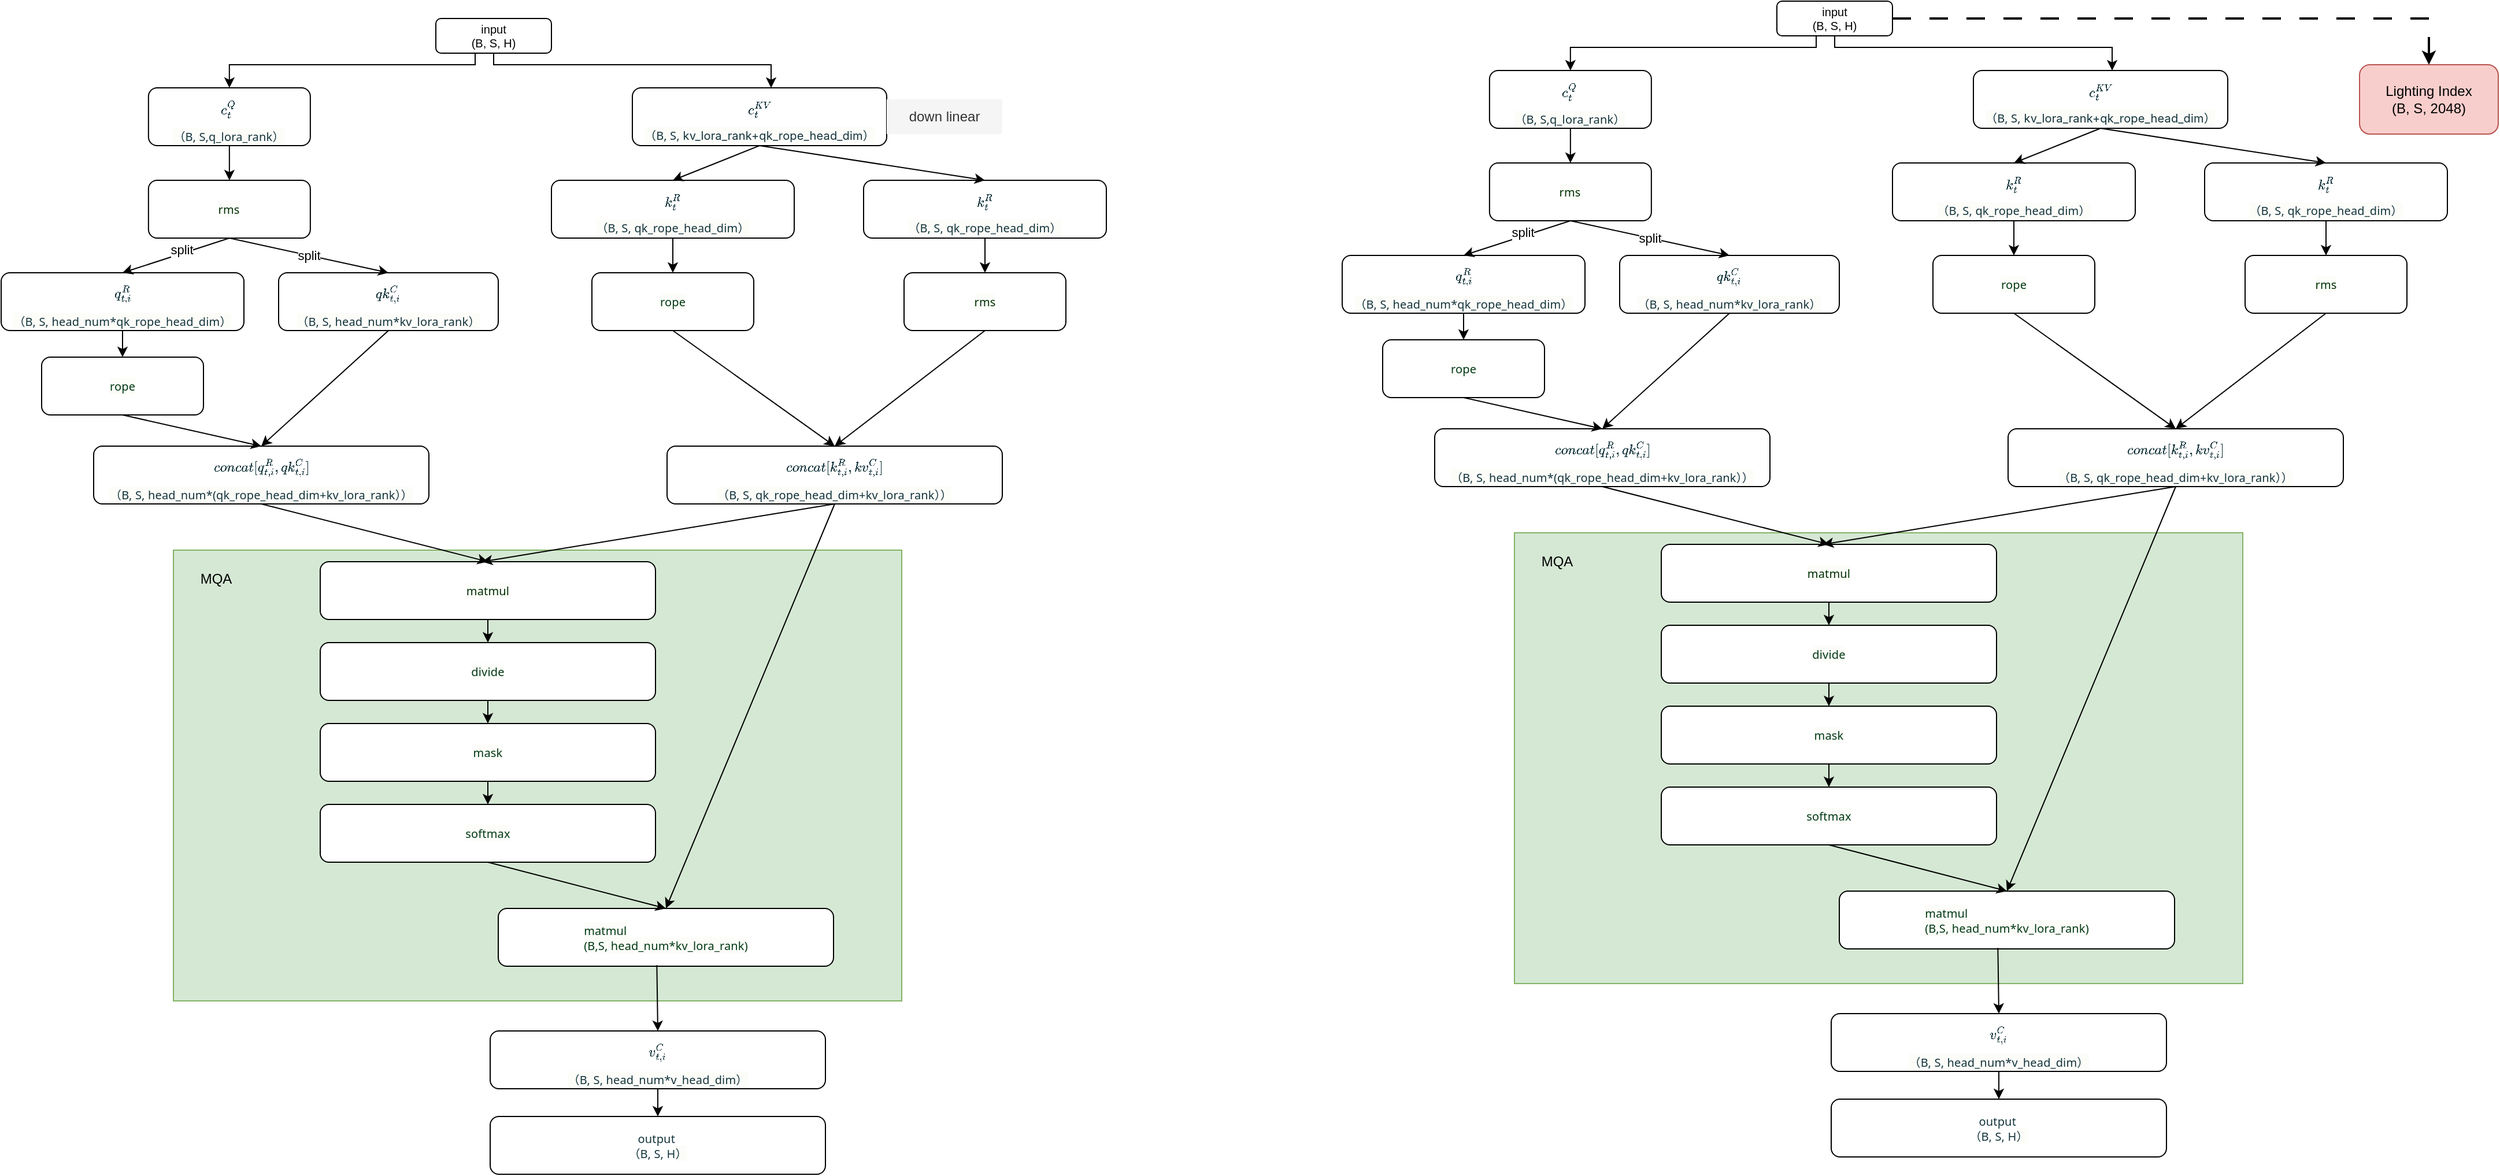 <mxfile version="28.2.4">
  <diagram name="第 1 页" id="P1zgVmx2k-VH0yzBieHZ">
    <mxGraphModel dx="3351" dy="1092" grid="1" gridSize="10" guides="1" tooltips="1" connect="1" arrows="1" fold="1" page="1" pageScale="1" pageWidth="827" pageHeight="1169" math="1" shadow="0">
      <root>
        <mxCell id="0" />
        <mxCell id="1" parent="0" />
        <mxCell id="UZ1AzTVV4hem8Bs3GbvP-1" value="" style="rounded=0;whiteSpace=wrap;html=1;fillColor=#d5e8d4;strokeColor=#82b366;" vertex="1" parent="1">
          <mxGeometry x="-1361" y="505" width="630" height="390" as="geometry" />
        </mxCell>
        <mxCell id="SX0KhMAPh3eLkheETd_z-7" style="edgeStyle=orthogonalEdgeStyle;rounded=0;orthogonalLoop=1;jettySize=auto;html=1;exitX=0.5;exitY=1;exitDx=0;exitDy=0;entryX=0.5;entryY=0;entryDx=0;entryDy=0;" parent="1" target="SX0KhMAPh3eLkheETd_z-3" edge="1">
          <mxGeometry relative="1" as="geometry">
            <mxPoint x="-1100" y="75" as="sourcePoint" />
            <Array as="points">
              <mxPoint x="-1100" y="85" />
              <mxPoint x="-1313" y="85" />
            </Array>
          </mxGeometry>
        </mxCell>
        <mxCell id="SX0KhMAPh3eLkheETd_z-8" style="edgeStyle=orthogonalEdgeStyle;rounded=0;orthogonalLoop=1;jettySize=auto;html=1;exitX=0.5;exitY=1;exitDx=0;exitDy=0;" parent="1" source="SX0KhMAPh3eLkheETd_z-2" target="SX0KhMAPh3eLkheETd_z-6" edge="1">
          <mxGeometry relative="1" as="geometry">
            <Array as="points">
              <mxPoint x="-1084" y="85" />
              <mxPoint x="-844" y="85" />
            </Array>
          </mxGeometry>
        </mxCell>
        <mxCell id="SX0KhMAPh3eLkheETd_z-2" value="input&lt;div&gt;(B, S, H)&lt;/div&gt;" style="rounded=1;whiteSpace=wrap;html=1;fontSize=10;" parent="1" vertex="1">
          <mxGeometry x="-1134" y="45" width="100" height="30" as="geometry" />
        </mxCell>
        <mxCell id="SX0KhMAPh3eLkheETd_z-3" value="&lt;div style=&quot;text-align: left;&quot;&gt;&lt;font&gt;&lt;span style=&quot;background-color: rgb(255, 255, 255); color: rgb(232, 62, 140); font-family: SFMono-Regular, Menlo, Monaco, Consolas, &amp;quot;Liberation Mono&amp;quot;, &amp;quot;Courier New&amp;quot;, monospace;&quot;&gt;&lt;span style=&quot;color: oklch(0.304 0.04 213.68); font-family: fkGroteskNeue, ui-sans-serif, system-ui, -apple-system, &amp;quot;system-ui&amp;quot;, &amp;quot;Segoe UI&amp;quot;, Roboto, &amp;quot;Helvetica Neue&amp;quot;, Arial, &amp;quot;Noto Sans&amp;quot;, sans-serif, &amp;quot;Apple Color Emoji&amp;quot;, &amp;quot;Segoe UI Emoji&amp;quot;, &amp;quot;Segoe UI Symbol&amp;quot;, &amp;quot;Noto Color Emoji&amp;quot;, &amp;quot;Hiragino Sans&amp;quot;, &amp;quot;PingFang SC&amp;quot;, &amp;quot;Apple SD Gothic Neo&amp;quot;, &amp;quot;Yu Gothic&amp;quot;, &amp;quot;Microsoft YaHei&amp;quot;, &amp;quot;Microsoft JhengHei&amp;quot;, Meiryo; letter-spacing: 0.08px; background-color: oklch(0.99 0.004 106.47);&quot;&gt;$$c_{t}^{Q}$$&lt;/span&gt;&lt;/span&gt;&lt;/font&gt;&lt;/div&gt;&lt;div style=&quot;text-align: left;&quot;&gt;&lt;font&gt;&lt;span style=&quot;background-color: rgb(255, 255, 255); color: rgb(232, 62, 140); font-family: SFMono-Regular, Menlo, Monaco, Consolas, &amp;quot;Liberation Mono&amp;quot;, &amp;quot;Courier New&amp;quot;, monospace;&quot;&gt;&lt;span style=&quot;color: oklch(0.304 0.04 213.68); font-family: fkGroteskNeue, ui-sans-serif, system-ui, -apple-system, &amp;quot;system-ui&amp;quot;, &amp;quot;Segoe UI&amp;quot;, Roboto, &amp;quot;Helvetica Neue&amp;quot;, Arial, &amp;quot;Noto Sans&amp;quot;, sans-serif, &amp;quot;Apple Color Emoji&amp;quot;, &amp;quot;Segoe UI Emoji&amp;quot;, &amp;quot;Segoe UI Symbol&amp;quot;, &amp;quot;Noto Color Emoji&amp;quot;, &amp;quot;Hiragino Sans&amp;quot;, &amp;quot;PingFang SC&amp;quot;, &amp;quot;Apple SD Gothic Neo&amp;quot;, &amp;quot;Yu Gothic&amp;quot;, &amp;quot;Microsoft YaHei&amp;quot;, &amp;quot;Microsoft JhengHei&amp;quot;, Meiryo; letter-spacing: 0.08px; background-color: oklch(0.99 0.004 106.47);&quot;&gt;&lt;font&gt;（B, S,q_lora_rank&lt;/font&gt;）&lt;/span&gt;&lt;/span&gt;&lt;/font&gt;&lt;/div&gt;" style="rounded=1;whiteSpace=wrap;html=1;fontSize=10;" parent="1" vertex="1">
          <mxGeometry x="-1382.57" y="105" width="140" height="50" as="geometry" />
        </mxCell>
        <mxCell id="SX0KhMAPh3eLkheETd_z-6" value="&lt;div style=&quot;text-align: left;&quot;&gt;&lt;font&gt;&lt;span style=&quot;background-color: rgb(255, 255, 255); color: rgb(232, 62, 140); font-family: SFMono-Regular, Menlo, Monaco, Consolas, &amp;quot;Liberation Mono&amp;quot;, &amp;quot;Courier New&amp;quot;, monospace;&quot;&gt;&lt;span style=&quot;color: oklch(0.304 0.04 213.68); font-family: fkGroteskNeue, ui-sans-serif, system-ui, -apple-system, &amp;quot;system-ui&amp;quot;, &amp;quot;Segoe UI&amp;quot;, Roboto, &amp;quot;Helvetica Neue&amp;quot;, Arial, &amp;quot;Noto Sans&amp;quot;, sans-serif, &amp;quot;Apple Color Emoji&amp;quot;, &amp;quot;Segoe UI Emoji&amp;quot;, &amp;quot;Segoe UI Symbol&amp;quot;, &amp;quot;Noto Color Emoji&amp;quot;, &amp;quot;Hiragino Sans&amp;quot;, &amp;quot;PingFang SC&amp;quot;, &amp;quot;Apple SD Gothic Neo&amp;quot;, &amp;quot;Yu Gothic&amp;quot;, &amp;quot;Microsoft YaHei&amp;quot;, &amp;quot;Microsoft JhengHei&amp;quot;, Meiryo; letter-spacing: 0.08px; background-color: oklch(0.99 0.004 106.47);&quot;&gt;$$c_{t}^{KV}$$&lt;/span&gt;&lt;/span&gt;&lt;/font&gt;&lt;/div&gt;&lt;div style=&quot;text-align: left;&quot;&gt;&lt;font&gt;&lt;font&gt;&lt;span style=&quot;background-color: rgb(255, 255, 255); color: rgb(232, 62, 140); font-family: SFMono-Regular, Menlo, Monaco, Consolas, &amp;quot;Liberation Mono&amp;quot;, &amp;quot;Courier New&amp;quot;, monospace;&quot;&gt;&lt;span style=&quot;color: oklch(0.304 0.04 213.68); font-family: fkGroteskNeue, ui-sans-serif, system-ui, -apple-system, &amp;quot;system-ui&amp;quot;, &amp;quot;Segoe UI&amp;quot;, Roboto, &amp;quot;Helvetica Neue&amp;quot;, Arial, &amp;quot;Noto Sans&amp;quot;, sans-serif, &amp;quot;Apple Color Emoji&amp;quot;, &amp;quot;Segoe UI Emoji&amp;quot;, &amp;quot;Segoe UI Symbol&amp;quot;, &amp;quot;Noto Color Emoji&amp;quot;, &amp;quot;Hiragino Sans&amp;quot;, &amp;quot;PingFang SC&amp;quot;, &amp;quot;Apple SD Gothic Neo&amp;quot;, &amp;quot;Yu Gothic&amp;quot;, &amp;quot;Microsoft YaHei&amp;quot;, &amp;quot;Microsoft JhengHei&amp;quot;, Meiryo; letter-spacing: 0.08px; background-color: oklch(0.99 0.004 106.47);&quot;&gt;&lt;font&gt;&lt;font&gt;（B, S,&lt;span style=&quot;font-family: MonospacedNumber, LarkHackSafariFont, LarkEmojiFont, LarkChineseQuote, -apple-system, BlinkMacSystemFont, &amp;quot;Helvetica Neue&amp;quot;, Tahoma, &amp;quot;PingFang SC&amp;quot;, &amp;quot;Microsoft Yahei&amp;quot;, Arial, &amp;quot;Hiragino Sans GB&amp;quot;, sans-serif, &amp;quot;Apple Color Emoji&amp;quot;, &amp;quot;Segoe UI Emoji&amp;quot;, &amp;quot;Segoe UI Symbol&amp;quot;, &amp;quot;Noto Color Emoji&amp;quot;; white-space: pre; letter-spacing: 0.08px;&quot;&gt; kv_lora_rank+qk_rope_head_dim&lt;/span&gt;&lt;/font&gt;&lt;/font&gt;&lt;/span&gt;&lt;/span&gt;&lt;/font&gt;&lt;span style=&quot;background-color: oklch(0.99 0.004 106.47); color: oklch(0.304 0.04 213.68); font-family: fkGroteskNeue, ui-sans-serif, system-ui, -apple-system, &amp;quot;system-ui&amp;quot;, &amp;quot;Segoe UI&amp;quot;, Roboto, &amp;quot;Helvetica Neue&amp;quot;, Arial, &amp;quot;Noto Sans&amp;quot;, sans-serif, &amp;quot;Apple Color Emoji&amp;quot;, &amp;quot;Segoe UI Emoji&amp;quot;, &amp;quot;Segoe UI Symbol&amp;quot;, &amp;quot;Noto Color Emoji&amp;quot;, &amp;quot;Hiragino Sans&amp;quot;, &amp;quot;PingFang SC&amp;quot;, &amp;quot;Apple SD Gothic Neo&amp;quot;, &amp;quot;Yu Gothic&amp;quot;, &amp;quot;Microsoft YaHei&amp;quot;, &amp;quot;Microsoft JhengHei&amp;quot;, Meiryo; letter-spacing: 0.08px;&quot;&gt;）&lt;/span&gt;&lt;/font&gt;&lt;/div&gt;" style="rounded=1;whiteSpace=wrap;html=1;fontSize=10;" parent="1" vertex="1">
          <mxGeometry x="-964" y="105" width="220" height="50" as="geometry" />
        </mxCell>
        <mxCell id="SX0KhMAPh3eLkheETd_z-9" value="&lt;div style=&quot;text-align: left;&quot;&gt;&lt;font face=&quot;fkGroteskNeue, ui-sans-serif, system-ui, -apple-system, system-ui, Segoe UI, Roboto, Helvetica Neue, Arial, Noto Sans, sans-serif, Apple Color Emoji, Segoe UI Emoji, Segoe UI Symbol, Noto Color Emoji, Hiragino Sans, PingFang SC, Apple SD Gothic Neo, Yu Gothic, Microsoft YaHei, Microsoft JhengHei, Meiryo&quot; color=&quot;oklch(0.304 0.04 213.68)&quot;&gt;&lt;span style=&quot;letter-spacing: 0.08px; background-color: oklch(0.99 0.004 106.47);&quot;&gt;rms&lt;/span&gt;&lt;/font&gt;&lt;/div&gt;" style="rounded=1;whiteSpace=wrap;html=1;fontSize=10;" parent="1" vertex="1">
          <mxGeometry x="-1382.57" y="185" width="140" height="50" as="geometry" />
        </mxCell>
        <mxCell id="SX0KhMAPh3eLkheETd_z-12" value="&lt;div style=&quot;text-align: left;&quot;&gt;&lt;font&gt;&lt;span style=&quot;background-color: rgb(255, 255, 255); color: rgb(232, 62, 140); font-family: SFMono-Regular, Menlo, Monaco, Consolas, &amp;quot;Liberation Mono&amp;quot;, &amp;quot;Courier New&amp;quot;, monospace;&quot;&gt;&lt;span style=&quot;color: oklch(0.304 0.04 213.68); font-family: fkGroteskNeue, ui-sans-serif, system-ui, -apple-system, &amp;quot;system-ui&amp;quot;, &amp;quot;Segoe UI&amp;quot;, Roboto, &amp;quot;Helvetica Neue&amp;quot;, Arial, &amp;quot;Noto Sans&amp;quot;, sans-serif, &amp;quot;Apple Color Emoji&amp;quot;, &amp;quot;Segoe UI Emoji&amp;quot;, &amp;quot;Segoe UI Symbol&amp;quot;, &amp;quot;Noto Color Emoji&amp;quot;, &amp;quot;Hiragino Sans&amp;quot;, &amp;quot;PingFang SC&amp;quot;, &amp;quot;Apple SD Gothic Neo&amp;quot;, &amp;quot;Yu Gothic&amp;quot;, &amp;quot;Microsoft YaHei&amp;quot;, &amp;quot;Microsoft JhengHei&amp;quot;, Meiryo; letter-spacing: 0.08px; background-color: oklch(0.99 0.004 106.47);&quot;&gt;$$q_{t,i}^{R}$$&lt;/span&gt;&lt;/span&gt;&lt;/font&gt;&lt;/div&gt;&lt;div style=&quot;text-align: left;&quot;&gt;&lt;font&gt;&lt;span style=&quot;background-color: rgb(255, 255, 255); color: rgb(232, 62, 140); font-family: SFMono-Regular, Menlo, Monaco, Consolas, &amp;quot;Liberation Mono&amp;quot;, &amp;quot;Courier New&amp;quot;, monospace;&quot;&gt;&lt;span style=&quot;color: oklch(0.304 0.04 213.68); font-family: fkGroteskNeue, ui-sans-serif, system-ui, -apple-system, &amp;quot;system-ui&amp;quot;, &amp;quot;Segoe UI&amp;quot;, Roboto, &amp;quot;Helvetica Neue&amp;quot;, Arial, &amp;quot;Noto Sans&amp;quot;, sans-serif, &amp;quot;Apple Color Emoji&amp;quot;, &amp;quot;Segoe UI Emoji&amp;quot;, &amp;quot;Segoe UI Symbol&amp;quot;, &amp;quot;Noto Color Emoji&amp;quot;, &amp;quot;Hiragino Sans&amp;quot;, &amp;quot;PingFang SC&amp;quot;, &amp;quot;Apple SD Gothic Neo&amp;quot;, &amp;quot;Yu Gothic&amp;quot;, &amp;quot;Microsoft YaHei&amp;quot;, &amp;quot;Microsoft JhengHei&amp;quot;, Meiryo; letter-spacing: 0.08px; background-color: oklch(0.99 0.004 106.47);&quot;&gt;&lt;font&gt;（B, S, head_num*qk_rope_head_dim&lt;/font&gt;）&lt;/span&gt;&lt;/span&gt;&lt;/font&gt;&lt;/div&gt;" style="rounded=1;whiteSpace=wrap;html=1;fontSize=10;" parent="1" vertex="1">
          <mxGeometry x="-1510" y="265" width="210" height="50" as="geometry" />
        </mxCell>
        <mxCell id="SX0KhMAPh3eLkheETd_z-13" value="&lt;div style=&quot;text-align: left;&quot;&gt;&lt;font&gt;&lt;span style=&quot;background-color: rgb(255, 255, 255); color: rgb(232, 62, 140); font-family: SFMono-Regular, Menlo, Monaco, Consolas, &amp;quot;Liberation Mono&amp;quot;, &amp;quot;Courier New&amp;quot;, monospace;&quot;&gt;&lt;span style=&quot;color: oklch(0.304 0.04 213.68); font-family: fkGroteskNeue, ui-sans-serif, system-ui, -apple-system, &amp;quot;system-ui&amp;quot;, &amp;quot;Segoe UI&amp;quot;, Roboto, &amp;quot;Helvetica Neue&amp;quot;, Arial, &amp;quot;Noto Sans&amp;quot;, sans-serif, &amp;quot;Apple Color Emoji&amp;quot;, &amp;quot;Segoe UI Emoji&amp;quot;, &amp;quot;Segoe UI Symbol&amp;quot;, &amp;quot;Noto Color Emoji&amp;quot;, &amp;quot;Hiragino Sans&amp;quot;, &amp;quot;PingFang SC&amp;quot;, &amp;quot;Apple SD Gothic Neo&amp;quot;, &amp;quot;Yu Gothic&amp;quot;, &amp;quot;Microsoft YaHei&amp;quot;, &amp;quot;Microsoft JhengHei&amp;quot;, Meiryo; letter-spacing: 0.08px; background-color: oklch(0.99 0.004 106.47);&quot;&gt;$$qk_{t,i}^{C}$$&lt;/span&gt;&lt;/span&gt;&lt;/font&gt;&lt;/div&gt;&lt;div style=&quot;text-align: left;&quot;&gt;&lt;font&gt;&lt;span style=&quot;background-color: rgb(255, 255, 255); color: rgb(232, 62, 140); font-family: SFMono-Regular, Menlo, Monaco, Consolas, &amp;quot;Liberation Mono&amp;quot;, &amp;quot;Courier New&amp;quot;, monospace;&quot;&gt;&lt;span style=&quot;color: oklch(0.304 0.04 213.68); font-family: fkGroteskNeue, ui-sans-serif, system-ui, -apple-system, &amp;quot;system-ui&amp;quot;, &amp;quot;Segoe UI&amp;quot;, Roboto, &amp;quot;Helvetica Neue&amp;quot;, Arial, &amp;quot;Noto Sans&amp;quot;, sans-serif, &amp;quot;Apple Color Emoji&amp;quot;, &amp;quot;Segoe UI Emoji&amp;quot;, &amp;quot;Segoe UI Symbol&amp;quot;, &amp;quot;Noto Color Emoji&amp;quot;, &amp;quot;Hiragino Sans&amp;quot;, &amp;quot;PingFang SC&amp;quot;, &amp;quot;Apple SD Gothic Neo&amp;quot;, &amp;quot;Yu Gothic&amp;quot;, &amp;quot;Microsoft YaHei&amp;quot;, &amp;quot;Microsoft JhengHei&amp;quot;, Meiryo; letter-spacing: 0.08px; background-color: oklch(0.99 0.004 106.47);&quot;&gt;&lt;font&gt;（B, S, head_num*kv_lora_rank&lt;/font&gt;）&lt;/span&gt;&lt;/span&gt;&lt;/font&gt;&lt;/div&gt;" style="rounded=1;whiteSpace=wrap;html=1;fontSize=10;" parent="1" vertex="1">
          <mxGeometry x="-1270" y="265" width="190" height="50" as="geometry" />
        </mxCell>
        <mxCell id="SX0KhMAPh3eLkheETd_z-14" value="&lt;div style=&quot;text-align: left;&quot;&gt;&lt;font face=&quot;fkGroteskNeue, ui-sans-serif, system-ui, -apple-system, system-ui, Segoe UI, Roboto, Helvetica Neue, Arial, Noto Sans, sans-serif, Apple Color Emoji, Segoe UI Emoji, Segoe UI Symbol, Noto Color Emoji, Hiragino Sans, PingFang SC, Apple SD Gothic Neo, Yu Gothic, Microsoft YaHei, Microsoft JhengHei, Meiryo&quot; color=&quot;#003913&quot;&gt;&lt;span style=&quot;letter-spacing: 0.08px; background-color: oklch(0.99 0.004 106.47);&quot;&gt;rope&lt;/span&gt;&lt;/font&gt;&lt;/div&gt;" style="rounded=1;whiteSpace=wrap;html=1;fontSize=10;" parent="1" vertex="1">
          <mxGeometry x="-1475" y="338" width="140" height="50" as="geometry" />
        </mxCell>
        <mxCell id="SX0KhMAPh3eLkheETd_z-16" value="&lt;div style=&quot;text-align: left;&quot;&gt;&lt;font&gt;&lt;span style=&quot;background-color: rgb(255, 255, 255); color: rgb(232, 62, 140); font-family: SFMono-Regular, Menlo, Monaco, Consolas, &amp;quot;Liberation Mono&amp;quot;, &amp;quot;Courier New&amp;quot;, monospace;&quot;&gt;&lt;span style=&quot;color: oklch(0.304 0.04 213.68); font-family: fkGroteskNeue, ui-sans-serif, system-ui, -apple-system, &amp;quot;system-ui&amp;quot;, &amp;quot;Segoe UI&amp;quot;, Roboto, &amp;quot;Helvetica Neue&amp;quot;, Arial, &amp;quot;Noto Sans&amp;quot;, sans-serif, &amp;quot;Apple Color Emoji&amp;quot;, &amp;quot;Segoe UI Emoji&amp;quot;, &amp;quot;Segoe UI Symbol&amp;quot;, &amp;quot;Noto Color Emoji&amp;quot;, &amp;quot;Hiragino Sans&amp;quot;, &amp;quot;PingFang SC&amp;quot;, &amp;quot;Apple SD Gothic Neo&amp;quot;, &amp;quot;Yu Gothic&amp;quot;, &amp;quot;Microsoft YaHei&amp;quot;, &amp;quot;Microsoft JhengHei&amp;quot;, Meiryo; letter-spacing: 0.08px; background-color: oklch(0.99 0.004 106.47);&quot;&gt;$$concat[q_{t,i}^{R}, qk_{t,i}^{C}]$$&lt;/span&gt;&lt;/span&gt;&lt;/font&gt;&lt;/div&gt;&lt;div style=&quot;text-align: left;&quot;&gt;&lt;font&gt;&lt;span style=&quot;background-color: rgb(255, 255, 255); color: rgb(232, 62, 140); font-family: SFMono-Regular, Menlo, Monaco, Consolas, &amp;quot;Liberation Mono&amp;quot;, &amp;quot;Courier New&amp;quot;, monospace;&quot;&gt;&lt;span style=&quot;color: oklch(0.304 0.04 213.68); font-family: fkGroteskNeue, ui-sans-serif, system-ui, -apple-system, &amp;quot;system-ui&amp;quot;, &amp;quot;Segoe UI&amp;quot;, Roboto, &amp;quot;Helvetica Neue&amp;quot;, Arial, &amp;quot;Noto Sans&amp;quot;, sans-serif, &amp;quot;Apple Color Emoji&amp;quot;, &amp;quot;Segoe UI Emoji&amp;quot;, &amp;quot;Segoe UI Symbol&amp;quot;, &amp;quot;Noto Color Emoji&amp;quot;, &amp;quot;Hiragino Sans&amp;quot;, &amp;quot;PingFang SC&amp;quot;, &amp;quot;Apple SD Gothic Neo&amp;quot;, &amp;quot;Yu Gothic&amp;quot;, &amp;quot;Microsoft YaHei&amp;quot;, &amp;quot;Microsoft JhengHei&amp;quot;, Meiryo; letter-spacing: 0.08px; background-color: oklch(0.99 0.004 106.47);&quot;&gt;&lt;font&gt;（B, S, head_num*(qk_rope_head_dim+kv_lora_rank））&lt;/font&gt;&lt;/span&gt;&lt;/span&gt;&lt;/font&gt;&lt;/div&gt;" style="rounded=1;whiteSpace=wrap;html=1;fontSize=10;" parent="1" vertex="1">
          <mxGeometry x="-1430" y="415" width="290" height="50" as="geometry" />
        </mxCell>
        <mxCell id="SX0KhMAPh3eLkheETd_z-17" value="&lt;div style=&quot;text-align: left;&quot;&gt;&lt;font&gt;&lt;span style=&quot;background-color: rgb(255, 255, 255); color: rgb(232, 62, 140); font-family: SFMono-Regular, Menlo, Monaco, Consolas, &amp;quot;Liberation Mono&amp;quot;, &amp;quot;Courier New&amp;quot;, monospace;&quot;&gt;&lt;span style=&quot;color: oklch(0.304 0.04 213.68); font-family: fkGroteskNeue, ui-sans-serif, system-ui, -apple-system, &amp;quot;system-ui&amp;quot;, &amp;quot;Segoe UI&amp;quot;, Roboto, &amp;quot;Helvetica Neue&amp;quot;, Arial, &amp;quot;Noto Sans&amp;quot;, sans-serif, &amp;quot;Apple Color Emoji&amp;quot;, &amp;quot;Segoe UI Emoji&amp;quot;, &amp;quot;Segoe UI Symbol&amp;quot;, &amp;quot;Noto Color Emoji&amp;quot;, &amp;quot;Hiragino Sans&amp;quot;, &amp;quot;PingFang SC&amp;quot;, &amp;quot;Apple SD Gothic Neo&amp;quot;, &amp;quot;Yu Gothic&amp;quot;, &amp;quot;Microsoft YaHei&amp;quot;, &amp;quot;Microsoft JhengHei&amp;quot;, Meiryo; letter-spacing: 0.08px; background-color: oklch(0.99 0.004 106.47);&quot;&gt;$$k_{t}^{R}$$&lt;/span&gt;&lt;/span&gt;&lt;/font&gt;&lt;/div&gt;&lt;div style=&quot;text-align: left;&quot;&gt;&lt;font&gt;&lt;span style=&quot;background-color: rgb(255, 255, 255); color: rgb(232, 62, 140); font-family: SFMono-Regular, Menlo, Monaco, Consolas, &amp;quot;Liberation Mono&amp;quot;, &amp;quot;Courier New&amp;quot;, monospace;&quot;&gt;&lt;span style=&quot;color: oklch(0.304 0.04 213.68); font-family: fkGroteskNeue, ui-sans-serif, system-ui, -apple-system, &amp;quot;system-ui&amp;quot;, &amp;quot;Segoe UI&amp;quot;, Roboto, &amp;quot;Helvetica Neue&amp;quot;, Arial, &amp;quot;Noto Sans&amp;quot;, sans-serif, &amp;quot;Apple Color Emoji&amp;quot;, &amp;quot;Segoe UI Emoji&amp;quot;, &amp;quot;Segoe UI Symbol&amp;quot;, &amp;quot;Noto Color Emoji&amp;quot;, &amp;quot;Hiragino Sans&amp;quot;, &amp;quot;PingFang SC&amp;quot;, &amp;quot;Apple SD Gothic Neo&amp;quot;, &amp;quot;Yu Gothic&amp;quot;, &amp;quot;Microsoft YaHei&amp;quot;, &amp;quot;Microsoft JhengHei&amp;quot;, Meiryo; letter-spacing: 0.08px; background-color: oklch(0.99 0.004 106.47);&quot;&gt;&lt;font&gt;（B, S, qk_rope_head_dim&lt;/font&gt;）&lt;/span&gt;&lt;/span&gt;&lt;/font&gt;&lt;/div&gt;" style="rounded=1;whiteSpace=wrap;html=1;fontSize=10;" parent="1" vertex="1">
          <mxGeometry x="-1034" y="185" width="210" height="50" as="geometry" />
        </mxCell>
        <mxCell id="SX0KhMAPh3eLkheETd_z-18" value="&lt;div style=&quot;text-align: left;&quot;&gt;&lt;font&gt;&lt;span style=&quot;background-color: rgb(255, 255, 255); color: rgb(232, 62, 140); font-family: SFMono-Regular, Menlo, Monaco, Consolas, &amp;quot;Liberation Mono&amp;quot;, &amp;quot;Courier New&amp;quot;, monospace;&quot;&gt;&lt;span style=&quot;color: oklch(0.304 0.04 213.68); font-family: fkGroteskNeue, ui-sans-serif, system-ui, -apple-system, &amp;quot;system-ui&amp;quot;, &amp;quot;Segoe UI&amp;quot;, Roboto, &amp;quot;Helvetica Neue&amp;quot;, Arial, &amp;quot;Noto Sans&amp;quot;, sans-serif, &amp;quot;Apple Color Emoji&amp;quot;, &amp;quot;Segoe UI Emoji&amp;quot;, &amp;quot;Segoe UI Symbol&amp;quot;, &amp;quot;Noto Color Emoji&amp;quot;, &amp;quot;Hiragino Sans&amp;quot;, &amp;quot;PingFang SC&amp;quot;, &amp;quot;Apple SD Gothic Neo&amp;quot;, &amp;quot;Yu Gothic&amp;quot;, &amp;quot;Microsoft YaHei&amp;quot;, &amp;quot;Microsoft JhengHei&amp;quot;, Meiryo; letter-spacing: 0.08px; background-color: oklch(0.99 0.004 106.47);&quot;&gt;$$k_{t}^{R}$$&lt;/span&gt;&lt;/span&gt;&lt;/font&gt;&lt;/div&gt;&lt;div style=&quot;text-align: left;&quot;&gt;&lt;font&gt;&lt;span style=&quot;background-color: rgb(255, 255, 255); color: rgb(232, 62, 140); font-family: SFMono-Regular, Menlo, Monaco, Consolas, &amp;quot;Liberation Mono&amp;quot;, &amp;quot;Courier New&amp;quot;, monospace;&quot;&gt;&lt;span style=&quot;color: oklch(0.304 0.04 213.68); font-family: fkGroteskNeue, ui-sans-serif, system-ui, -apple-system, &amp;quot;system-ui&amp;quot;, &amp;quot;Segoe UI&amp;quot;, Roboto, &amp;quot;Helvetica Neue&amp;quot;, Arial, &amp;quot;Noto Sans&amp;quot;, sans-serif, &amp;quot;Apple Color Emoji&amp;quot;, &amp;quot;Segoe UI Emoji&amp;quot;, &amp;quot;Segoe UI Symbol&amp;quot;, &amp;quot;Noto Color Emoji&amp;quot;, &amp;quot;Hiragino Sans&amp;quot;, &amp;quot;PingFang SC&amp;quot;, &amp;quot;Apple SD Gothic Neo&amp;quot;, &amp;quot;Yu Gothic&amp;quot;, &amp;quot;Microsoft YaHei&amp;quot;, &amp;quot;Microsoft JhengHei&amp;quot;, Meiryo; letter-spacing: 0.08px; background-color: oklch(0.99 0.004 106.47);&quot;&gt;&lt;font&gt;（B, S, qk_rope_head_dim&lt;/font&gt;）&lt;/span&gt;&lt;/span&gt;&lt;/font&gt;&lt;/div&gt;" style="rounded=1;whiteSpace=wrap;html=1;fontSize=10;" parent="1" vertex="1">
          <mxGeometry x="-764" y="185" width="210" height="50" as="geometry" />
        </mxCell>
        <mxCell id="SX0KhMAPh3eLkheETd_z-19" value="&lt;div style=&quot;text-align: left;&quot;&gt;&lt;font face=&quot;fkGroteskNeue, ui-sans-serif, system-ui, -apple-system, system-ui, Segoe UI, Roboto, Helvetica Neue, Arial, Noto Sans, sans-serif, Apple Color Emoji, Segoe UI Emoji, Segoe UI Symbol, Noto Color Emoji, Hiragino Sans, PingFang SC, Apple SD Gothic Neo, Yu Gothic, Microsoft YaHei, Microsoft JhengHei, Meiryo&quot; color=&quot;#003913&quot;&gt;&lt;span style=&quot;letter-spacing: 0.08px; background-color: oklch(0.99 0.004 106.47);&quot;&gt;rope&lt;/span&gt;&lt;/font&gt;&lt;/div&gt;" style="rounded=1;whiteSpace=wrap;html=1;fontSize=10;" parent="1" vertex="1">
          <mxGeometry x="-999" y="265" width="140" height="50" as="geometry" />
        </mxCell>
        <mxCell id="SX0KhMAPh3eLkheETd_z-20" value="&lt;div style=&quot;text-align: left;&quot;&gt;&lt;font face=&quot;fkGroteskNeue, ui-sans-serif, system-ui, -apple-system, system-ui, Segoe UI, Roboto, Helvetica Neue, Arial, Noto Sans, sans-serif, Apple Color Emoji, Segoe UI Emoji, Segoe UI Symbol, Noto Color Emoji, Hiragino Sans, PingFang SC, Apple SD Gothic Neo, Yu Gothic, Microsoft YaHei, Microsoft JhengHei, Meiryo&quot; color=&quot;oklch(0.304 0.04 213.68)&quot;&gt;&lt;span style=&quot;letter-spacing: 0.08px; background-color: oklch(0.99 0.004 106.47);&quot;&gt;rms&lt;/span&gt;&lt;/font&gt;&lt;/div&gt;" style="rounded=1;whiteSpace=wrap;html=1;fontSize=10;" parent="1" vertex="1">
          <mxGeometry x="-729" y="265" width="140" height="50" as="geometry" />
        </mxCell>
        <mxCell id="SX0KhMAPh3eLkheETd_z-21" value="&lt;div style=&quot;text-align: left;&quot;&gt;&lt;font&gt;&lt;span style=&quot;background-color: rgb(255, 255, 255); color: rgb(232, 62, 140); font-family: SFMono-Regular, Menlo, Monaco, Consolas, &amp;quot;Liberation Mono&amp;quot;, &amp;quot;Courier New&amp;quot;, monospace;&quot;&gt;&lt;span style=&quot;color: oklch(0.304 0.04 213.68); font-family: fkGroteskNeue, ui-sans-serif, system-ui, -apple-system, &amp;quot;system-ui&amp;quot;, &amp;quot;Segoe UI&amp;quot;, Roboto, &amp;quot;Helvetica Neue&amp;quot;, Arial, &amp;quot;Noto Sans&amp;quot;, sans-serif, &amp;quot;Apple Color Emoji&amp;quot;, &amp;quot;Segoe UI Emoji&amp;quot;, &amp;quot;Segoe UI Symbol&amp;quot;, &amp;quot;Noto Color Emoji&amp;quot;, &amp;quot;Hiragino Sans&amp;quot;, &amp;quot;PingFang SC&amp;quot;, &amp;quot;Apple SD Gothic Neo&amp;quot;, &amp;quot;Yu Gothic&amp;quot;, &amp;quot;Microsoft YaHei&amp;quot;, &amp;quot;Microsoft JhengHei&amp;quot;, Meiryo; letter-spacing: 0.08px; background-color: oklch(0.99 0.004 106.47);&quot;&gt;$$concat[k_{t,i}^{R}, kv_{t,i}^{C}]$$&lt;/span&gt;&lt;/span&gt;&lt;/font&gt;&lt;/div&gt;&lt;div style=&quot;text-align: left;&quot;&gt;&lt;font&gt;&lt;span style=&quot;background-color: rgb(255, 255, 255); color: rgb(232, 62, 140); font-family: SFMono-Regular, Menlo, Monaco, Consolas, &amp;quot;Liberation Mono&amp;quot;, &amp;quot;Courier New&amp;quot;, monospace;&quot;&gt;&lt;span style=&quot;color: oklch(0.304 0.04 213.68); font-family: fkGroteskNeue, ui-sans-serif, system-ui, -apple-system, &amp;quot;system-ui&amp;quot;, &amp;quot;Segoe UI&amp;quot;, Roboto, &amp;quot;Helvetica Neue&amp;quot;, Arial, &amp;quot;Noto Sans&amp;quot;, sans-serif, &amp;quot;Apple Color Emoji&amp;quot;, &amp;quot;Segoe UI Emoji&amp;quot;, &amp;quot;Segoe UI Symbol&amp;quot;, &amp;quot;Noto Color Emoji&amp;quot;, &amp;quot;Hiragino Sans&amp;quot;, &amp;quot;PingFang SC&amp;quot;, &amp;quot;Apple SD Gothic Neo&amp;quot;, &amp;quot;Yu Gothic&amp;quot;, &amp;quot;Microsoft YaHei&amp;quot;, &amp;quot;Microsoft JhengHei&amp;quot;, Meiryo; letter-spacing: 0.08px; background-color: oklch(0.99 0.004 106.47);&quot;&gt;&lt;font&gt;（B, S, qk_rope_head_dim+kv_lora_rank））&lt;/font&gt;&lt;/span&gt;&lt;/span&gt;&lt;/font&gt;&lt;/div&gt;" style="rounded=1;whiteSpace=wrap;html=1;fontSize=10;" parent="1" vertex="1">
          <mxGeometry x="-934" y="415" width="290" height="50" as="geometry" />
        </mxCell>
        <mxCell id="SX0KhMAPh3eLkheETd_z-22" value="&lt;div style=&quot;text-align: left;&quot;&gt;&lt;font face=&quot;fkGroteskNeue, ui-sans-serif, system-ui, -apple-system, system-ui, Segoe UI, Roboto, Helvetica Neue, Arial, Noto Sans, sans-serif, Apple Color Emoji, Segoe UI Emoji, Segoe UI Symbol, Noto Color Emoji, Hiragino Sans, PingFang SC, Apple SD Gothic Neo, Yu Gothic, Microsoft YaHei, Microsoft JhengHei, Meiryo&quot; color=&quot;oklch(0.304 0.04 213.68)&quot;&gt;&lt;span style=&quot;letter-spacing: 0.08px; background-color: oklch(0.99 0.004 106.47);&quot;&gt;matmul&lt;/span&gt;&lt;/font&gt;&lt;/div&gt;" style="rounded=1;whiteSpace=wrap;html=1;fontSize=10;" parent="1" vertex="1">
          <mxGeometry x="-1234" y="515" width="290" height="50" as="geometry" />
        </mxCell>
        <mxCell id="SX0KhMAPh3eLkheETd_z-23" value="&lt;div style=&quot;text-align: left;&quot;&gt;&lt;font face=&quot;fkGroteskNeue, ui-sans-serif, system-ui, -apple-system, system-ui, Segoe UI, Roboto, Helvetica Neue, Arial, Noto Sans, sans-serif, Apple Color Emoji, Segoe UI Emoji, Segoe UI Symbol, Noto Color Emoji, Hiragino Sans, PingFang SC, Apple SD Gothic Neo, Yu Gothic, Microsoft YaHei, Microsoft JhengHei, Meiryo&quot; color=&quot;#003913&quot;&gt;&lt;span style=&quot;letter-spacing: 0.08px; background-color: oklch(0.99 0.004 106.47);&quot;&gt;divide&lt;/span&gt;&lt;/font&gt;&lt;/div&gt;" style="rounded=1;whiteSpace=wrap;html=1;fontSize=10;" parent="1" vertex="1">
          <mxGeometry x="-1234" y="585" width="290" height="50" as="geometry" />
        </mxCell>
        <mxCell id="SX0KhMAPh3eLkheETd_z-24" value="&lt;div style=&quot;text-align: left;&quot;&gt;&lt;font face=&quot;fkGroteskNeue, ui-sans-serif, system-ui, -apple-system, system-ui, Segoe UI, Roboto, Helvetica Neue, Arial, Noto Sans, sans-serif, Apple Color Emoji, Segoe UI Emoji, Segoe UI Symbol, Noto Color Emoji, Hiragino Sans, PingFang SC, Apple SD Gothic Neo, Yu Gothic, Microsoft YaHei, Microsoft JhengHei, Meiryo&quot; color=&quot;#003913&quot;&gt;&lt;span style=&quot;letter-spacing: 0.08px; background-color: oklch(0.99 0.004 106.47);&quot;&gt;mask&lt;/span&gt;&lt;/font&gt;&lt;/div&gt;" style="rounded=1;whiteSpace=wrap;html=1;fontSize=10;" parent="1" vertex="1">
          <mxGeometry x="-1234" y="655" width="290" height="50" as="geometry" />
        </mxCell>
        <mxCell id="SX0KhMAPh3eLkheETd_z-25" value="&lt;div style=&quot;text-align: left;&quot;&gt;&lt;font face=&quot;fkGroteskNeue, ui-sans-serif, system-ui, -apple-system, system-ui, Segoe UI, Roboto, Helvetica Neue, Arial, Noto Sans, sans-serif, Apple Color Emoji, Segoe UI Emoji, Segoe UI Symbol, Noto Color Emoji, Hiragino Sans, PingFang SC, Apple SD Gothic Neo, Yu Gothic, Microsoft YaHei, Microsoft JhengHei, Meiryo&quot; color=&quot;#003913&quot;&gt;&lt;span style=&quot;letter-spacing: 0.08px; background-color: oklch(0.99 0.004 106.47);&quot;&gt;softmax&lt;/span&gt;&lt;/font&gt;&lt;/div&gt;" style="rounded=1;whiteSpace=wrap;html=1;fontSize=10;" parent="1" vertex="1">
          <mxGeometry x="-1234" y="725" width="290" height="50" as="geometry" />
        </mxCell>
        <mxCell id="SX0KhMAPh3eLkheETd_z-26" value="&lt;div style=&quot;text-align: left;&quot;&gt;&lt;font face=&quot;fkGroteskNeue, ui-sans-serif, system-ui, -apple-system, system-ui, Segoe UI, Roboto, Helvetica Neue, Arial, Noto Sans, sans-serif, Apple Color Emoji, Segoe UI Emoji, Segoe UI Symbol, Noto Color Emoji, Hiragino Sans, PingFang SC, Apple SD Gothic Neo, Yu Gothic, Microsoft YaHei, Microsoft JhengHei, Meiryo&quot; color=&quot;#003913&quot;&gt;&lt;span style=&quot;letter-spacing: 0.08px; background-color: oklch(0.99 0.004 106.47);&quot;&gt;matmul&lt;/span&gt;&lt;/font&gt;&lt;/div&gt;&lt;div style=&quot;text-align: left;&quot;&gt;&lt;font face=&quot;fkGroteskNeue, ui-sans-serif, system-ui, -apple-system, system-ui, Segoe UI, Roboto, Helvetica Neue, Arial, Noto Sans, sans-serif, Apple Color Emoji, Segoe UI Emoji, Segoe UI Symbol, Noto Color Emoji, Hiragino Sans, PingFang SC, Apple SD Gothic Neo, Yu Gothic, Microsoft YaHei, Microsoft JhengHei, Meiryo&quot; color=&quot;#003913&quot;&gt;&lt;span style=&quot;letter-spacing: 0.08px; background-color: oklch(0.99 0.004 106.47);&quot;&gt;(B,S, head_num*kv_lora_rank)&lt;/span&gt;&lt;/font&gt;&lt;/div&gt;" style="rounded=1;whiteSpace=wrap;html=1;fontSize=10;" parent="1" vertex="1">
          <mxGeometry x="-1080" y="815" width="290" height="50" as="geometry" />
        </mxCell>
        <mxCell id="SX0KhMAPh3eLkheETd_z-28" value="&lt;div style=&quot;text-align: left;&quot;&gt;&lt;font style=&quot;color: oklch(0.304 0.04 213.68); font-family: fkGroteskNeue, ui-sans-serif, system-ui, -apple-system, &amp;quot;system-ui&amp;quot;, &amp;quot;Segoe UI&amp;quot;, Roboto, &amp;quot;Helvetica Neue&amp;quot;, Arial, &amp;quot;Noto Sans&amp;quot;, sans-serif, &amp;quot;Apple Color Emoji&amp;quot;, &amp;quot;Segoe UI Emoji&amp;quot;, &amp;quot;Segoe UI Symbol&amp;quot;, &amp;quot;Noto Color Emoji&amp;quot;, &amp;quot;Hiragino Sans&amp;quot;, &amp;quot;PingFang SC&amp;quot;, &amp;quot;Apple SD Gothic Neo&amp;quot;, &amp;quot;Yu Gothic&amp;quot;, &amp;quot;Microsoft YaHei&amp;quot;, &amp;quot;Microsoft JhengHei&amp;quot;, Meiryo; letter-spacing: 0.08px;&quot;&gt;&amp;nbsp; &amp;nbsp;output&lt;/font&gt;&lt;/div&gt;&lt;div style=&quot;text-align: left;&quot;&gt;&lt;font style=&quot;color: oklch(0.304 0.04 213.68); font-family: fkGroteskNeue, ui-sans-serif, system-ui, -apple-system, &amp;quot;system-ui&amp;quot;, &amp;quot;Segoe UI&amp;quot;, Roboto, &amp;quot;Helvetica Neue&amp;quot;, Arial, &amp;quot;Noto Sans&amp;quot;, sans-serif, &amp;quot;Apple Color Emoji&amp;quot;, &amp;quot;Segoe UI Emoji&amp;quot;, &amp;quot;Segoe UI Symbol&amp;quot;, &amp;quot;Noto Color Emoji&amp;quot;, &amp;quot;Hiragino Sans&amp;quot;, &amp;quot;PingFang SC&amp;quot;, &amp;quot;Apple SD Gothic Neo&amp;quot;, &amp;quot;Yu Gothic&amp;quot;, &amp;quot;Microsoft YaHei&amp;quot;, &amp;quot;Microsoft JhengHei&amp;quot;, Meiryo; letter-spacing: 0.08px;&quot;&gt;（B, S, H&lt;/font&gt;&lt;span style=&quot;color: oklch(0.304 0.04 213.68); font-family: fkGroteskNeue, ui-sans-serif, system-ui, -apple-system, &amp;quot;system-ui&amp;quot;, &amp;quot;Segoe UI&amp;quot;, Roboto, &amp;quot;Helvetica Neue&amp;quot;, Arial, &amp;quot;Noto Sans&amp;quot;, sans-serif, &amp;quot;Apple Color Emoji&amp;quot;, &amp;quot;Segoe UI Emoji&amp;quot;, &amp;quot;Segoe UI Symbol&amp;quot;, &amp;quot;Noto Color Emoji&amp;quot;, &amp;quot;Hiragino Sans&amp;quot;, &amp;quot;PingFang SC&amp;quot;, &amp;quot;Apple SD Gothic Neo&amp;quot;, &amp;quot;Yu Gothic&amp;quot;, &amp;quot;Microsoft YaHei&amp;quot;, &amp;quot;Microsoft JhengHei&amp;quot;, Meiryo; letter-spacing: 0.08px; background-color: oklch(0.99 0.004 106.47);&quot;&gt;）&lt;/span&gt;&lt;/div&gt;" style="rounded=1;whiteSpace=wrap;html=1;fontSize=10;" parent="1" vertex="1">
          <mxGeometry x="-1087" y="995" width="290" height="50" as="geometry" />
        </mxCell>
        <mxCell id="SX0KhMAPh3eLkheETd_z-29" value="" style="endArrow=classic;html=1;rounded=0;exitX=0.5;exitY=1;exitDx=0;exitDy=0;" parent="1" source="SX0KhMAPh3eLkheETd_z-3" target="SX0KhMAPh3eLkheETd_z-9" edge="1">
          <mxGeometry width="50" height="50" relative="1" as="geometry">
            <mxPoint x="-1224" y="475" as="sourcePoint" />
            <mxPoint x="-1174" y="425" as="targetPoint" />
          </mxGeometry>
        </mxCell>
        <mxCell id="SX0KhMAPh3eLkheETd_z-30" value="" style="endArrow=classic;html=1;rounded=0;exitX=0.5;exitY=1;exitDx=0;exitDy=0;entryX=0.5;entryY=0;entryDx=0;entryDy=0;" parent="1" source="SX0KhMAPh3eLkheETd_z-9" target="SX0KhMAPh3eLkheETd_z-12" edge="1">
          <mxGeometry width="50" height="50" relative="1" as="geometry">
            <mxPoint x="-1224" y="475" as="sourcePoint" />
            <mxPoint x="-1174" y="425" as="targetPoint" />
          </mxGeometry>
        </mxCell>
        <mxCell id="UZ1AzTVV4hem8Bs3GbvP-8" value="split" style="edgeLabel;html=1;align=center;verticalAlign=middle;resizable=0;points=[];" vertex="1" connectable="0" parent="SX0KhMAPh3eLkheETd_z-30">
          <mxGeometry x="-0.539" y="-2" relative="1" as="geometry">
            <mxPoint x="-20" y="5" as="offset" />
          </mxGeometry>
        </mxCell>
        <mxCell id="SX0KhMAPh3eLkheETd_z-31" value="split" style="endArrow=classic;html=1;rounded=0;exitX=0.5;exitY=1;exitDx=0;exitDy=0;entryX=0.5;entryY=0;entryDx=0;entryDy=0;" parent="1" source="SX0KhMAPh3eLkheETd_z-9" target="SX0KhMAPh3eLkheETd_z-13" edge="1">
          <mxGeometry x="0.002" width="50" height="50" relative="1" as="geometry">
            <mxPoint x="-1182" y="245" as="sourcePoint" />
            <mxPoint x="-1274" y="275" as="targetPoint" />
            <mxPoint as="offset" />
          </mxGeometry>
        </mxCell>
        <mxCell id="SX0KhMAPh3eLkheETd_z-32" value="" style="endArrow=classic;html=1;rounded=0;exitX=0.5;exitY=1;exitDx=0;exitDy=0;" parent="1" source="SX0KhMAPh3eLkheETd_z-12" target="SX0KhMAPh3eLkheETd_z-14" edge="1">
          <mxGeometry width="50" height="50" relative="1" as="geometry">
            <mxPoint x="-1224" y="475" as="sourcePoint" />
            <mxPoint x="-1174" y="425" as="targetPoint" />
          </mxGeometry>
        </mxCell>
        <mxCell id="SX0KhMAPh3eLkheETd_z-33" value="" style="endArrow=classic;html=1;rounded=0;exitX=0.5;exitY=1;exitDx=0;exitDy=0;entryX=0.5;entryY=0;entryDx=0;entryDy=0;" parent="1" source="SX0KhMAPh3eLkheETd_z-14" target="SX0KhMAPh3eLkheETd_z-16" edge="1">
          <mxGeometry width="50" height="50" relative="1" as="geometry">
            <mxPoint x="-1224" y="475" as="sourcePoint" />
            <mxPoint x="-1174" y="425" as="targetPoint" />
          </mxGeometry>
        </mxCell>
        <mxCell id="SX0KhMAPh3eLkheETd_z-34" value="" style="endArrow=classic;html=1;rounded=0;exitX=0.5;exitY=1;exitDx=0;exitDy=0;" parent="1" source="SX0KhMAPh3eLkheETd_z-13" edge="1">
          <mxGeometry width="50" height="50" relative="1" as="geometry">
            <mxPoint x="-1285.67" y="315" as="sourcePoint" />
            <mxPoint x="-1285" y="415" as="targetPoint" />
          </mxGeometry>
        </mxCell>
        <mxCell id="SX0KhMAPh3eLkheETd_z-35" value="" style="endArrow=classic;html=1;rounded=0;exitX=0.5;exitY=1;exitDx=0;exitDy=0;entryX=0.5;entryY=0;entryDx=0;entryDy=0;" parent="1" source="SX0KhMAPh3eLkheETd_z-16" target="SX0KhMAPh3eLkheETd_z-22" edge="1">
          <mxGeometry width="50" height="50" relative="1" as="geometry">
            <mxPoint x="-1224" y="475" as="sourcePoint" />
            <mxPoint x="-1174" y="425" as="targetPoint" />
          </mxGeometry>
        </mxCell>
        <mxCell id="SX0KhMAPh3eLkheETd_z-36" value="" style="endArrow=classic;html=1;rounded=0;exitX=0.5;exitY=1;exitDx=0;exitDy=0;" parent="1" source="SX0KhMAPh3eLkheETd_z-21" edge="1">
          <mxGeometry width="50" height="50" relative="1" as="geometry">
            <mxPoint x="-1224" y="475" as="sourcePoint" />
            <mxPoint x="-1094" y="515" as="targetPoint" />
          </mxGeometry>
        </mxCell>
        <mxCell id="SX0KhMAPh3eLkheETd_z-37" value="" style="endArrow=classic;html=1;rounded=0;exitX=0.5;exitY=1;exitDx=0;exitDy=0;" parent="1" source="SX0KhMAPh3eLkheETd_z-22" target="SX0KhMAPh3eLkheETd_z-23" edge="1">
          <mxGeometry width="50" height="50" relative="1" as="geometry">
            <mxPoint x="-1154" y="555" as="sourcePoint" />
            <mxPoint x="-1104" y="505" as="targetPoint" />
          </mxGeometry>
        </mxCell>
        <mxCell id="SX0KhMAPh3eLkheETd_z-38" value="" style="endArrow=classic;html=1;rounded=0;exitX=0.5;exitY=1;exitDx=0;exitDy=0;entryX=0.5;entryY=0;entryDx=0;entryDy=0;" parent="1" source="SX0KhMAPh3eLkheETd_z-23" target="SX0KhMAPh3eLkheETd_z-24" edge="1">
          <mxGeometry width="50" height="50" relative="1" as="geometry">
            <mxPoint x="-1154" y="555" as="sourcePoint" />
            <mxPoint x="-1104" y="505" as="targetPoint" />
          </mxGeometry>
        </mxCell>
        <mxCell id="SX0KhMAPh3eLkheETd_z-39" value="" style="endArrow=classic;html=1;rounded=0;exitX=0.5;exitY=1;exitDx=0;exitDy=0;" parent="1" source="SX0KhMAPh3eLkheETd_z-24" edge="1">
          <mxGeometry width="50" height="50" relative="1" as="geometry">
            <mxPoint x="-1154" y="555" as="sourcePoint" />
            <mxPoint x="-1089" y="725" as="targetPoint" />
          </mxGeometry>
        </mxCell>
        <mxCell id="SX0KhMAPh3eLkheETd_z-40" value="" style="endArrow=classic;html=1;rounded=0;exitX=0.5;exitY=1;exitDx=0;exitDy=0;entryX=0.5;entryY=0;entryDx=0;entryDy=0;" parent="1" source="SX0KhMAPh3eLkheETd_z-25" target="SX0KhMAPh3eLkheETd_z-26" edge="1">
          <mxGeometry width="50" height="50" relative="1" as="geometry">
            <mxPoint x="-1154" y="555" as="sourcePoint" />
            <mxPoint x="-1104" y="505" as="targetPoint" />
          </mxGeometry>
        </mxCell>
        <mxCell id="SX0KhMAPh3eLkheETd_z-41" value="" style="endArrow=classic;html=1;rounded=0;exitX=0.5;exitY=1;exitDx=0;exitDy=0;entryX=0.5;entryY=0;entryDx=0;entryDy=0;" parent="1" source="SX0KhMAPh3eLkheETd_z-21" target="SX0KhMAPh3eLkheETd_z-26" edge="1">
          <mxGeometry width="50" height="50" relative="1" as="geometry">
            <mxPoint x="-1154" y="555" as="sourcePoint" />
            <mxPoint x="-964" y="815" as="targetPoint" />
          </mxGeometry>
        </mxCell>
        <mxCell id="UZ1AzTVV4hem8Bs3GbvP-2" value="MQA" style="text;html=1;align=center;verticalAlign=middle;whiteSpace=wrap;rounded=0;" vertex="1" parent="1">
          <mxGeometry x="-1354" y="515" width="60" height="30" as="geometry" />
        </mxCell>
        <mxCell id="UZ1AzTVV4hem8Bs3GbvP-3" value="" style="endArrow=classic;html=1;rounded=0;exitX=0.473;exitY=0.982;exitDx=0;exitDy=0;exitPerimeter=0;entryX=0.5;entryY=0;entryDx=0;entryDy=0;" edge="1" parent="1" source="SX0KhMAPh3eLkheETd_z-26" target="UZ1AzTVV4hem8Bs3GbvP-4">
          <mxGeometry width="50" height="50" relative="1" as="geometry">
            <mxPoint x="-1034" y="825" as="sourcePoint" />
            <mxPoint x="-942" y="915" as="targetPoint" />
          </mxGeometry>
        </mxCell>
        <mxCell id="UZ1AzTVV4hem8Bs3GbvP-4" value="&lt;div style=&quot;text-align: left;&quot;&gt;&lt;font&gt;&lt;span style=&quot;background-color: rgb(255, 255, 255); color: rgb(232, 62, 140); font-family: SFMono-Regular, Menlo, Monaco, Consolas, &amp;quot;Liberation Mono&amp;quot;, &amp;quot;Courier New&amp;quot;, monospace;&quot;&gt;&lt;span style=&quot;color: oklch(0.304 0.04 213.68); font-family: fkGroteskNeue, ui-sans-serif, system-ui, -apple-system, &amp;quot;system-ui&amp;quot;, &amp;quot;Segoe UI&amp;quot;, Roboto, &amp;quot;Helvetica Neue&amp;quot;, Arial, &amp;quot;Noto Sans&amp;quot;, sans-serif, &amp;quot;Apple Color Emoji&amp;quot;, &amp;quot;Segoe UI Emoji&amp;quot;, &amp;quot;Segoe UI Symbol&amp;quot;, &amp;quot;Noto Color Emoji&amp;quot;, &amp;quot;Hiragino Sans&amp;quot;, &amp;quot;PingFang SC&amp;quot;, &amp;quot;Apple SD Gothic Neo&amp;quot;, &amp;quot;Yu Gothic&amp;quot;, &amp;quot;Microsoft YaHei&amp;quot;, &amp;quot;Microsoft JhengHei&amp;quot;, Meiryo; letter-spacing: 0.08px; background-color: oklch(0.99 0.004 106.47);&quot;&gt;$$v_{t,i}^{C}$$&lt;/span&gt;&lt;/span&gt;&lt;/font&gt;&lt;/div&gt;&lt;div style=&quot;text-align: left;&quot;&gt;&lt;font&gt;&lt;span style=&quot;background-color: rgb(255, 255, 255); color: rgb(232, 62, 140); font-family: SFMono-Regular, Menlo, Monaco, Consolas, &amp;quot;Liberation Mono&amp;quot;, &amp;quot;Courier New&amp;quot;, monospace;&quot;&gt;&lt;span style=&quot;color: oklch(0.304 0.04 213.68); font-family: fkGroteskNeue, ui-sans-serif, system-ui, -apple-system, &amp;quot;system-ui&amp;quot;, &amp;quot;Segoe UI&amp;quot;, Roboto, &amp;quot;Helvetica Neue&amp;quot;, Arial, &amp;quot;Noto Sans&amp;quot;, sans-serif, &amp;quot;Apple Color Emoji&amp;quot;, &amp;quot;Segoe UI Emoji&amp;quot;, &amp;quot;Segoe UI Symbol&amp;quot;, &amp;quot;Noto Color Emoji&amp;quot;, &amp;quot;Hiragino Sans&amp;quot;, &amp;quot;PingFang SC&amp;quot;, &amp;quot;Apple SD Gothic Neo&amp;quot;, &amp;quot;Yu Gothic&amp;quot;, &amp;quot;Microsoft YaHei&amp;quot;, &amp;quot;Microsoft JhengHei&amp;quot;, Meiryo; letter-spacing: 0.08px; background-color: oklch(0.99 0.004 106.47);&quot;&gt;&lt;font&gt;（B, S, head_num*v_head_dim&lt;/font&gt;）&lt;/span&gt;&lt;/span&gt;&lt;/font&gt;&lt;/div&gt;" style="rounded=1;whiteSpace=wrap;html=1;fontSize=10;" vertex="1" parent="1">
          <mxGeometry x="-1087" y="921" width="290" height="50" as="geometry" />
        </mxCell>
        <mxCell id="UZ1AzTVV4hem8Bs3GbvP-5" value="" style="endArrow=classic;html=1;rounded=0;exitX=0.5;exitY=1;exitDx=0;exitDy=0;entryX=0.5;entryY=0;entryDx=0;entryDy=0;" edge="1" parent="1" source="UZ1AzTVV4hem8Bs3GbvP-4" target="SX0KhMAPh3eLkheETd_z-28">
          <mxGeometry width="50" height="50" relative="1" as="geometry">
            <mxPoint x="-1034" y="855" as="sourcePoint" />
            <mxPoint x="-984" y="805" as="targetPoint" />
          </mxGeometry>
        </mxCell>
        <mxCell id="UZ1AzTVV4hem8Bs3GbvP-9" value="" style="endArrow=classic;html=1;rounded=0;exitX=0.5;exitY=1;exitDx=0;exitDy=0;entryX=0.5;entryY=0;entryDx=0;entryDy=0;" edge="1" parent="1" source="SX0KhMAPh3eLkheETd_z-17" target="SX0KhMAPh3eLkheETd_z-19">
          <mxGeometry width="50" height="50" relative="1" as="geometry">
            <mxPoint x="-1114" y="265" as="sourcePoint" />
            <mxPoint x="-1064" y="215" as="targetPoint" />
          </mxGeometry>
        </mxCell>
        <mxCell id="UZ1AzTVV4hem8Bs3GbvP-10" value="" style="endArrow=classic;html=1;rounded=0;exitX=0.5;exitY=1;exitDx=0;exitDy=0;entryX=0.5;entryY=0;entryDx=0;entryDy=0;" edge="1" parent="1" source="SX0KhMAPh3eLkheETd_z-18" target="SX0KhMAPh3eLkheETd_z-20">
          <mxGeometry width="50" height="50" relative="1" as="geometry">
            <mxPoint x="-1114" y="265" as="sourcePoint" />
            <mxPoint x="-1064" y="215" as="targetPoint" />
          </mxGeometry>
        </mxCell>
        <mxCell id="UZ1AzTVV4hem8Bs3GbvP-11" value="" style="endArrow=classic;html=1;rounded=0;exitX=0.5;exitY=1;exitDx=0;exitDy=0;entryX=0.5;entryY=0;entryDx=0;entryDy=0;" edge="1" parent="1" source="SX0KhMAPh3eLkheETd_z-19" target="SX0KhMAPh3eLkheETd_z-21">
          <mxGeometry width="50" height="50" relative="1" as="geometry">
            <mxPoint x="-1114" y="265" as="sourcePoint" />
            <mxPoint x="-1064" y="215" as="targetPoint" />
          </mxGeometry>
        </mxCell>
        <mxCell id="UZ1AzTVV4hem8Bs3GbvP-12" value="" style="endArrow=classic;html=1;rounded=0;exitX=0.5;exitY=1;exitDx=0;exitDy=0;entryX=0.5;entryY=0;entryDx=0;entryDy=0;" edge="1" parent="1" source="SX0KhMAPh3eLkheETd_z-20" target="SX0KhMAPh3eLkheETd_z-21">
          <mxGeometry width="50" height="50" relative="1" as="geometry">
            <mxPoint x="-1114" y="265" as="sourcePoint" />
            <mxPoint x="-1064" y="215" as="targetPoint" />
          </mxGeometry>
        </mxCell>
        <mxCell id="UZ1AzTVV4hem8Bs3GbvP-13" value="down linear" style="text;html=1;align=center;verticalAlign=middle;whiteSpace=wrap;rounded=0;fillColor=#f5f5f5;fontColor=#333333;strokeColor=none;" vertex="1" parent="1">
          <mxGeometry x="-744" y="115" width="100" height="30" as="geometry" />
        </mxCell>
        <mxCell id="UZ1AzTVV4hem8Bs3GbvP-14" value="" style="endArrow=classic;html=1;rounded=0;exitX=0.5;exitY=1;exitDx=0;exitDy=0;entryX=0.5;entryY=0;entryDx=0;entryDy=0;" edge="1" parent="1" source="SX0KhMAPh3eLkheETd_z-6" target="SX0KhMAPh3eLkheETd_z-17">
          <mxGeometry width="50" height="50" relative="1" as="geometry">
            <mxPoint x="-974" y="385" as="sourcePoint" />
            <mxPoint x="-924" y="335" as="targetPoint" />
          </mxGeometry>
        </mxCell>
        <mxCell id="UZ1AzTVV4hem8Bs3GbvP-15" value="" style="endArrow=classic;html=1;rounded=0;exitX=0.5;exitY=1;exitDx=0;exitDy=0;entryX=0.5;entryY=0;entryDx=0;entryDy=0;" edge="1" parent="1" source="SX0KhMAPh3eLkheETd_z-6" target="SX0KhMAPh3eLkheETd_z-18">
          <mxGeometry width="50" height="50" relative="1" as="geometry">
            <mxPoint x="-974" y="385" as="sourcePoint" />
            <mxPoint x="-924" y="335" as="targetPoint" />
          </mxGeometry>
        </mxCell>
        <mxCell id="UZ1AzTVV4hem8Bs3GbvP-18" value="" style="rounded=0;whiteSpace=wrap;html=1;fillColor=#d5e8d4;strokeColor=#82b366;" vertex="1" parent="1">
          <mxGeometry x="-201" y="490" width="630" height="390" as="geometry" />
        </mxCell>
        <mxCell id="UZ1AzTVV4hem8Bs3GbvP-19" style="edgeStyle=orthogonalEdgeStyle;rounded=0;orthogonalLoop=1;jettySize=auto;html=1;exitX=0.5;exitY=1;exitDx=0;exitDy=0;entryX=0.5;entryY=0;entryDx=0;entryDy=0;" edge="1" parent="1" target="UZ1AzTVV4hem8Bs3GbvP-22">
          <mxGeometry relative="1" as="geometry">
            <mxPoint x="60" y="60" as="sourcePoint" />
            <Array as="points">
              <mxPoint x="60" y="70" />
              <mxPoint x="-153" y="70" />
            </Array>
          </mxGeometry>
        </mxCell>
        <mxCell id="UZ1AzTVV4hem8Bs3GbvP-20" style="edgeStyle=orthogonalEdgeStyle;rounded=0;orthogonalLoop=1;jettySize=auto;html=1;exitX=0.5;exitY=1;exitDx=0;exitDy=0;" edge="1" parent="1" source="UZ1AzTVV4hem8Bs3GbvP-21" target="UZ1AzTVV4hem8Bs3GbvP-23">
          <mxGeometry relative="1" as="geometry">
            <Array as="points">
              <mxPoint x="76" y="70" />
              <mxPoint x="316" y="70" />
            </Array>
          </mxGeometry>
        </mxCell>
        <mxCell id="UZ1AzTVV4hem8Bs3GbvP-21" value="input&lt;div&gt;(B, S, H)&lt;/div&gt;" style="rounded=1;whiteSpace=wrap;html=1;fontSize=10;" vertex="1" parent="1">
          <mxGeometry x="26" y="30" width="100" height="30" as="geometry" />
        </mxCell>
        <mxCell id="UZ1AzTVV4hem8Bs3GbvP-22" value="&lt;div style=&quot;text-align: left;&quot;&gt;&lt;font&gt;&lt;span style=&quot;background-color: rgb(255, 255, 255); color: rgb(232, 62, 140); font-family: SFMono-Regular, Menlo, Monaco, Consolas, &amp;quot;Liberation Mono&amp;quot;, &amp;quot;Courier New&amp;quot;, monospace;&quot;&gt;&lt;span style=&quot;color: oklch(0.304 0.04 213.68); font-family: fkGroteskNeue, ui-sans-serif, system-ui, -apple-system, &amp;quot;system-ui&amp;quot;, &amp;quot;Segoe UI&amp;quot;, Roboto, &amp;quot;Helvetica Neue&amp;quot;, Arial, &amp;quot;Noto Sans&amp;quot;, sans-serif, &amp;quot;Apple Color Emoji&amp;quot;, &amp;quot;Segoe UI Emoji&amp;quot;, &amp;quot;Segoe UI Symbol&amp;quot;, &amp;quot;Noto Color Emoji&amp;quot;, &amp;quot;Hiragino Sans&amp;quot;, &amp;quot;PingFang SC&amp;quot;, &amp;quot;Apple SD Gothic Neo&amp;quot;, &amp;quot;Yu Gothic&amp;quot;, &amp;quot;Microsoft YaHei&amp;quot;, &amp;quot;Microsoft JhengHei&amp;quot;, Meiryo; letter-spacing: 0.08px; background-color: oklch(0.99 0.004 106.47);&quot;&gt;$$c_{t}^{Q}$$&lt;/span&gt;&lt;/span&gt;&lt;/font&gt;&lt;/div&gt;&lt;div style=&quot;text-align: left;&quot;&gt;&lt;font&gt;&lt;span style=&quot;background-color: rgb(255, 255, 255); color: rgb(232, 62, 140); font-family: SFMono-Regular, Menlo, Monaco, Consolas, &amp;quot;Liberation Mono&amp;quot;, &amp;quot;Courier New&amp;quot;, monospace;&quot;&gt;&lt;span style=&quot;color: oklch(0.304 0.04 213.68); font-family: fkGroteskNeue, ui-sans-serif, system-ui, -apple-system, &amp;quot;system-ui&amp;quot;, &amp;quot;Segoe UI&amp;quot;, Roboto, &amp;quot;Helvetica Neue&amp;quot;, Arial, &amp;quot;Noto Sans&amp;quot;, sans-serif, &amp;quot;Apple Color Emoji&amp;quot;, &amp;quot;Segoe UI Emoji&amp;quot;, &amp;quot;Segoe UI Symbol&amp;quot;, &amp;quot;Noto Color Emoji&amp;quot;, &amp;quot;Hiragino Sans&amp;quot;, &amp;quot;PingFang SC&amp;quot;, &amp;quot;Apple SD Gothic Neo&amp;quot;, &amp;quot;Yu Gothic&amp;quot;, &amp;quot;Microsoft YaHei&amp;quot;, &amp;quot;Microsoft JhengHei&amp;quot;, Meiryo; letter-spacing: 0.08px; background-color: oklch(0.99 0.004 106.47);&quot;&gt;&lt;font&gt;（B, S,q_lora_rank&lt;/font&gt;）&lt;/span&gt;&lt;/span&gt;&lt;/font&gt;&lt;/div&gt;" style="rounded=1;whiteSpace=wrap;html=1;fontSize=10;" vertex="1" parent="1">
          <mxGeometry x="-222.57" y="90" width="140" height="50" as="geometry" />
        </mxCell>
        <mxCell id="UZ1AzTVV4hem8Bs3GbvP-23" value="&lt;div style=&quot;text-align: left;&quot;&gt;&lt;font&gt;&lt;span style=&quot;background-color: rgb(255, 255, 255); color: rgb(232, 62, 140); font-family: SFMono-Regular, Menlo, Monaco, Consolas, &amp;quot;Liberation Mono&amp;quot;, &amp;quot;Courier New&amp;quot;, monospace;&quot;&gt;&lt;span style=&quot;color: oklch(0.304 0.04 213.68); font-family: fkGroteskNeue, ui-sans-serif, system-ui, -apple-system, &amp;quot;system-ui&amp;quot;, &amp;quot;Segoe UI&amp;quot;, Roboto, &amp;quot;Helvetica Neue&amp;quot;, Arial, &amp;quot;Noto Sans&amp;quot;, sans-serif, &amp;quot;Apple Color Emoji&amp;quot;, &amp;quot;Segoe UI Emoji&amp;quot;, &amp;quot;Segoe UI Symbol&amp;quot;, &amp;quot;Noto Color Emoji&amp;quot;, &amp;quot;Hiragino Sans&amp;quot;, &amp;quot;PingFang SC&amp;quot;, &amp;quot;Apple SD Gothic Neo&amp;quot;, &amp;quot;Yu Gothic&amp;quot;, &amp;quot;Microsoft YaHei&amp;quot;, &amp;quot;Microsoft JhengHei&amp;quot;, Meiryo; letter-spacing: 0.08px; background-color: oklch(0.99 0.004 106.47);&quot;&gt;$$c_{t}^{KV}$$&lt;/span&gt;&lt;/span&gt;&lt;/font&gt;&lt;/div&gt;&lt;div style=&quot;text-align: left;&quot;&gt;&lt;font&gt;&lt;font&gt;&lt;span style=&quot;background-color: rgb(255, 255, 255); color: rgb(232, 62, 140); font-family: SFMono-Regular, Menlo, Monaco, Consolas, &amp;quot;Liberation Mono&amp;quot;, &amp;quot;Courier New&amp;quot;, monospace;&quot;&gt;&lt;span style=&quot;color: oklch(0.304 0.04 213.68); font-family: fkGroteskNeue, ui-sans-serif, system-ui, -apple-system, &amp;quot;system-ui&amp;quot;, &amp;quot;Segoe UI&amp;quot;, Roboto, &amp;quot;Helvetica Neue&amp;quot;, Arial, &amp;quot;Noto Sans&amp;quot;, sans-serif, &amp;quot;Apple Color Emoji&amp;quot;, &amp;quot;Segoe UI Emoji&amp;quot;, &amp;quot;Segoe UI Symbol&amp;quot;, &amp;quot;Noto Color Emoji&amp;quot;, &amp;quot;Hiragino Sans&amp;quot;, &amp;quot;PingFang SC&amp;quot;, &amp;quot;Apple SD Gothic Neo&amp;quot;, &amp;quot;Yu Gothic&amp;quot;, &amp;quot;Microsoft YaHei&amp;quot;, &amp;quot;Microsoft JhengHei&amp;quot;, Meiryo; letter-spacing: 0.08px; background-color: oklch(0.99 0.004 106.47);&quot;&gt;&lt;font&gt;&lt;font&gt;（B, S,&lt;span style=&quot;font-family: MonospacedNumber, LarkHackSafariFont, LarkEmojiFont, LarkChineseQuote, -apple-system, BlinkMacSystemFont, &amp;quot;Helvetica Neue&amp;quot;, Tahoma, &amp;quot;PingFang SC&amp;quot;, &amp;quot;Microsoft Yahei&amp;quot;, Arial, &amp;quot;Hiragino Sans GB&amp;quot;, sans-serif, &amp;quot;Apple Color Emoji&amp;quot;, &amp;quot;Segoe UI Emoji&amp;quot;, &amp;quot;Segoe UI Symbol&amp;quot;, &amp;quot;Noto Color Emoji&amp;quot;; white-space: pre; letter-spacing: 0.08px;&quot;&gt; kv_lora_rank+qk_rope_head_dim&lt;/span&gt;&lt;/font&gt;&lt;/font&gt;&lt;/span&gt;&lt;/span&gt;&lt;/font&gt;&lt;span style=&quot;background-color: oklch(0.99 0.004 106.47); color: oklch(0.304 0.04 213.68); font-family: fkGroteskNeue, ui-sans-serif, system-ui, -apple-system, &amp;quot;system-ui&amp;quot;, &amp;quot;Segoe UI&amp;quot;, Roboto, &amp;quot;Helvetica Neue&amp;quot;, Arial, &amp;quot;Noto Sans&amp;quot;, sans-serif, &amp;quot;Apple Color Emoji&amp;quot;, &amp;quot;Segoe UI Emoji&amp;quot;, &amp;quot;Segoe UI Symbol&amp;quot;, &amp;quot;Noto Color Emoji&amp;quot;, &amp;quot;Hiragino Sans&amp;quot;, &amp;quot;PingFang SC&amp;quot;, &amp;quot;Apple SD Gothic Neo&amp;quot;, &amp;quot;Yu Gothic&amp;quot;, &amp;quot;Microsoft YaHei&amp;quot;, &amp;quot;Microsoft JhengHei&amp;quot;, Meiryo; letter-spacing: 0.08px;&quot;&gt;）&lt;/span&gt;&lt;/font&gt;&lt;/div&gt;" style="rounded=1;whiteSpace=wrap;html=1;fontSize=10;" vertex="1" parent="1">
          <mxGeometry x="196" y="90" width="220" height="50" as="geometry" />
        </mxCell>
        <mxCell id="UZ1AzTVV4hem8Bs3GbvP-24" value="&lt;div style=&quot;text-align: left;&quot;&gt;&lt;font face=&quot;fkGroteskNeue, ui-sans-serif, system-ui, -apple-system, system-ui, Segoe UI, Roboto, Helvetica Neue, Arial, Noto Sans, sans-serif, Apple Color Emoji, Segoe UI Emoji, Segoe UI Symbol, Noto Color Emoji, Hiragino Sans, PingFang SC, Apple SD Gothic Neo, Yu Gothic, Microsoft YaHei, Microsoft JhengHei, Meiryo&quot; color=&quot;oklch(0.304 0.04 213.68)&quot;&gt;&lt;span style=&quot;letter-spacing: 0.08px; background-color: oklch(0.99 0.004 106.47);&quot;&gt;rms&lt;/span&gt;&lt;/font&gt;&lt;/div&gt;" style="rounded=1;whiteSpace=wrap;html=1;fontSize=10;" vertex="1" parent="1">
          <mxGeometry x="-222.57" y="170" width="140" height="50" as="geometry" />
        </mxCell>
        <mxCell id="UZ1AzTVV4hem8Bs3GbvP-25" value="&lt;div style=&quot;text-align: left;&quot;&gt;&lt;font&gt;&lt;span style=&quot;background-color: rgb(255, 255, 255); color: rgb(232, 62, 140); font-family: SFMono-Regular, Menlo, Monaco, Consolas, &amp;quot;Liberation Mono&amp;quot;, &amp;quot;Courier New&amp;quot;, monospace;&quot;&gt;&lt;span style=&quot;color: oklch(0.304 0.04 213.68); font-family: fkGroteskNeue, ui-sans-serif, system-ui, -apple-system, &amp;quot;system-ui&amp;quot;, &amp;quot;Segoe UI&amp;quot;, Roboto, &amp;quot;Helvetica Neue&amp;quot;, Arial, &amp;quot;Noto Sans&amp;quot;, sans-serif, &amp;quot;Apple Color Emoji&amp;quot;, &amp;quot;Segoe UI Emoji&amp;quot;, &amp;quot;Segoe UI Symbol&amp;quot;, &amp;quot;Noto Color Emoji&amp;quot;, &amp;quot;Hiragino Sans&amp;quot;, &amp;quot;PingFang SC&amp;quot;, &amp;quot;Apple SD Gothic Neo&amp;quot;, &amp;quot;Yu Gothic&amp;quot;, &amp;quot;Microsoft YaHei&amp;quot;, &amp;quot;Microsoft JhengHei&amp;quot;, Meiryo; letter-spacing: 0.08px; background-color: oklch(0.99 0.004 106.47);&quot;&gt;$$q_{t,i}^{R}$$&lt;/span&gt;&lt;/span&gt;&lt;/font&gt;&lt;/div&gt;&lt;div style=&quot;text-align: left;&quot;&gt;&lt;font&gt;&lt;span style=&quot;background-color: rgb(255, 255, 255); color: rgb(232, 62, 140); font-family: SFMono-Regular, Menlo, Monaco, Consolas, &amp;quot;Liberation Mono&amp;quot;, &amp;quot;Courier New&amp;quot;, monospace;&quot;&gt;&lt;span style=&quot;color: oklch(0.304 0.04 213.68); font-family: fkGroteskNeue, ui-sans-serif, system-ui, -apple-system, &amp;quot;system-ui&amp;quot;, &amp;quot;Segoe UI&amp;quot;, Roboto, &amp;quot;Helvetica Neue&amp;quot;, Arial, &amp;quot;Noto Sans&amp;quot;, sans-serif, &amp;quot;Apple Color Emoji&amp;quot;, &amp;quot;Segoe UI Emoji&amp;quot;, &amp;quot;Segoe UI Symbol&amp;quot;, &amp;quot;Noto Color Emoji&amp;quot;, &amp;quot;Hiragino Sans&amp;quot;, &amp;quot;PingFang SC&amp;quot;, &amp;quot;Apple SD Gothic Neo&amp;quot;, &amp;quot;Yu Gothic&amp;quot;, &amp;quot;Microsoft YaHei&amp;quot;, &amp;quot;Microsoft JhengHei&amp;quot;, Meiryo; letter-spacing: 0.08px; background-color: oklch(0.99 0.004 106.47);&quot;&gt;&lt;font&gt;（B, S, head_num*qk_rope_head_dim&lt;/font&gt;）&lt;/span&gt;&lt;/span&gt;&lt;/font&gt;&lt;/div&gt;" style="rounded=1;whiteSpace=wrap;html=1;fontSize=10;" vertex="1" parent="1">
          <mxGeometry x="-350" y="250" width="210" height="50" as="geometry" />
        </mxCell>
        <mxCell id="UZ1AzTVV4hem8Bs3GbvP-26" value="&lt;div style=&quot;text-align: left;&quot;&gt;&lt;font&gt;&lt;span style=&quot;background-color: rgb(255, 255, 255); color: rgb(232, 62, 140); font-family: SFMono-Regular, Menlo, Monaco, Consolas, &amp;quot;Liberation Mono&amp;quot;, &amp;quot;Courier New&amp;quot;, monospace;&quot;&gt;&lt;span style=&quot;color: oklch(0.304 0.04 213.68); font-family: fkGroteskNeue, ui-sans-serif, system-ui, -apple-system, &amp;quot;system-ui&amp;quot;, &amp;quot;Segoe UI&amp;quot;, Roboto, &amp;quot;Helvetica Neue&amp;quot;, Arial, &amp;quot;Noto Sans&amp;quot;, sans-serif, &amp;quot;Apple Color Emoji&amp;quot;, &amp;quot;Segoe UI Emoji&amp;quot;, &amp;quot;Segoe UI Symbol&amp;quot;, &amp;quot;Noto Color Emoji&amp;quot;, &amp;quot;Hiragino Sans&amp;quot;, &amp;quot;PingFang SC&amp;quot;, &amp;quot;Apple SD Gothic Neo&amp;quot;, &amp;quot;Yu Gothic&amp;quot;, &amp;quot;Microsoft YaHei&amp;quot;, &amp;quot;Microsoft JhengHei&amp;quot;, Meiryo; letter-spacing: 0.08px; background-color: oklch(0.99 0.004 106.47);&quot;&gt;$$qk_{t,i}^{C}$$&lt;/span&gt;&lt;/span&gt;&lt;/font&gt;&lt;/div&gt;&lt;div style=&quot;text-align: left;&quot;&gt;&lt;font&gt;&lt;span style=&quot;background-color: rgb(255, 255, 255); color: rgb(232, 62, 140); font-family: SFMono-Regular, Menlo, Monaco, Consolas, &amp;quot;Liberation Mono&amp;quot;, &amp;quot;Courier New&amp;quot;, monospace;&quot;&gt;&lt;span style=&quot;color: oklch(0.304 0.04 213.68); font-family: fkGroteskNeue, ui-sans-serif, system-ui, -apple-system, &amp;quot;system-ui&amp;quot;, &amp;quot;Segoe UI&amp;quot;, Roboto, &amp;quot;Helvetica Neue&amp;quot;, Arial, &amp;quot;Noto Sans&amp;quot;, sans-serif, &amp;quot;Apple Color Emoji&amp;quot;, &amp;quot;Segoe UI Emoji&amp;quot;, &amp;quot;Segoe UI Symbol&amp;quot;, &amp;quot;Noto Color Emoji&amp;quot;, &amp;quot;Hiragino Sans&amp;quot;, &amp;quot;PingFang SC&amp;quot;, &amp;quot;Apple SD Gothic Neo&amp;quot;, &amp;quot;Yu Gothic&amp;quot;, &amp;quot;Microsoft YaHei&amp;quot;, &amp;quot;Microsoft JhengHei&amp;quot;, Meiryo; letter-spacing: 0.08px; background-color: oklch(0.99 0.004 106.47);&quot;&gt;&lt;font&gt;（B, S, head_num*kv_lora_rank&lt;/font&gt;）&lt;/span&gt;&lt;/span&gt;&lt;/font&gt;&lt;/div&gt;" style="rounded=1;whiteSpace=wrap;html=1;fontSize=10;" vertex="1" parent="1">
          <mxGeometry x="-110" y="250" width="190" height="50" as="geometry" />
        </mxCell>
        <mxCell id="UZ1AzTVV4hem8Bs3GbvP-27" value="&lt;div style=&quot;text-align: left;&quot;&gt;&lt;font face=&quot;fkGroteskNeue, ui-sans-serif, system-ui, -apple-system, system-ui, Segoe UI, Roboto, Helvetica Neue, Arial, Noto Sans, sans-serif, Apple Color Emoji, Segoe UI Emoji, Segoe UI Symbol, Noto Color Emoji, Hiragino Sans, PingFang SC, Apple SD Gothic Neo, Yu Gothic, Microsoft YaHei, Microsoft JhengHei, Meiryo&quot; color=&quot;#003913&quot;&gt;&lt;span style=&quot;letter-spacing: 0.08px; background-color: oklch(0.99 0.004 106.47);&quot;&gt;rope&lt;/span&gt;&lt;/font&gt;&lt;/div&gt;" style="rounded=1;whiteSpace=wrap;html=1;fontSize=10;" vertex="1" parent="1">
          <mxGeometry x="-315" y="323" width="140" height="50" as="geometry" />
        </mxCell>
        <mxCell id="UZ1AzTVV4hem8Bs3GbvP-28" value="&lt;div style=&quot;text-align: left;&quot;&gt;&lt;font&gt;&lt;span style=&quot;background-color: rgb(255, 255, 255); color: rgb(232, 62, 140); font-family: SFMono-Regular, Menlo, Monaco, Consolas, &amp;quot;Liberation Mono&amp;quot;, &amp;quot;Courier New&amp;quot;, monospace;&quot;&gt;&lt;span style=&quot;color: oklch(0.304 0.04 213.68); font-family: fkGroteskNeue, ui-sans-serif, system-ui, -apple-system, &amp;quot;system-ui&amp;quot;, &amp;quot;Segoe UI&amp;quot;, Roboto, &amp;quot;Helvetica Neue&amp;quot;, Arial, &amp;quot;Noto Sans&amp;quot;, sans-serif, &amp;quot;Apple Color Emoji&amp;quot;, &amp;quot;Segoe UI Emoji&amp;quot;, &amp;quot;Segoe UI Symbol&amp;quot;, &amp;quot;Noto Color Emoji&amp;quot;, &amp;quot;Hiragino Sans&amp;quot;, &amp;quot;PingFang SC&amp;quot;, &amp;quot;Apple SD Gothic Neo&amp;quot;, &amp;quot;Yu Gothic&amp;quot;, &amp;quot;Microsoft YaHei&amp;quot;, &amp;quot;Microsoft JhengHei&amp;quot;, Meiryo; letter-spacing: 0.08px; background-color: oklch(0.99 0.004 106.47);&quot;&gt;$$concat[q_{t,i}^{R}, qk_{t,i}^{C}]$$&lt;/span&gt;&lt;/span&gt;&lt;/font&gt;&lt;/div&gt;&lt;div style=&quot;text-align: left;&quot;&gt;&lt;font&gt;&lt;span style=&quot;background-color: rgb(255, 255, 255); color: rgb(232, 62, 140); font-family: SFMono-Regular, Menlo, Monaco, Consolas, &amp;quot;Liberation Mono&amp;quot;, &amp;quot;Courier New&amp;quot;, monospace;&quot;&gt;&lt;span style=&quot;color: oklch(0.304 0.04 213.68); font-family: fkGroteskNeue, ui-sans-serif, system-ui, -apple-system, &amp;quot;system-ui&amp;quot;, &amp;quot;Segoe UI&amp;quot;, Roboto, &amp;quot;Helvetica Neue&amp;quot;, Arial, &amp;quot;Noto Sans&amp;quot;, sans-serif, &amp;quot;Apple Color Emoji&amp;quot;, &amp;quot;Segoe UI Emoji&amp;quot;, &amp;quot;Segoe UI Symbol&amp;quot;, &amp;quot;Noto Color Emoji&amp;quot;, &amp;quot;Hiragino Sans&amp;quot;, &amp;quot;PingFang SC&amp;quot;, &amp;quot;Apple SD Gothic Neo&amp;quot;, &amp;quot;Yu Gothic&amp;quot;, &amp;quot;Microsoft YaHei&amp;quot;, &amp;quot;Microsoft JhengHei&amp;quot;, Meiryo; letter-spacing: 0.08px; background-color: oklch(0.99 0.004 106.47);&quot;&gt;&lt;font&gt;（B, S, head_num*(qk_rope_head_dim+kv_lora_rank））&lt;/font&gt;&lt;/span&gt;&lt;/span&gt;&lt;/font&gt;&lt;/div&gt;" style="rounded=1;whiteSpace=wrap;html=1;fontSize=10;" vertex="1" parent="1">
          <mxGeometry x="-270" y="400" width="290" height="50" as="geometry" />
        </mxCell>
        <mxCell id="UZ1AzTVV4hem8Bs3GbvP-29" value="&lt;div style=&quot;text-align: left;&quot;&gt;&lt;font&gt;&lt;span style=&quot;background-color: rgb(255, 255, 255); color: rgb(232, 62, 140); font-family: SFMono-Regular, Menlo, Monaco, Consolas, &amp;quot;Liberation Mono&amp;quot;, &amp;quot;Courier New&amp;quot;, monospace;&quot;&gt;&lt;span style=&quot;color: oklch(0.304 0.04 213.68); font-family: fkGroteskNeue, ui-sans-serif, system-ui, -apple-system, &amp;quot;system-ui&amp;quot;, &amp;quot;Segoe UI&amp;quot;, Roboto, &amp;quot;Helvetica Neue&amp;quot;, Arial, &amp;quot;Noto Sans&amp;quot;, sans-serif, &amp;quot;Apple Color Emoji&amp;quot;, &amp;quot;Segoe UI Emoji&amp;quot;, &amp;quot;Segoe UI Symbol&amp;quot;, &amp;quot;Noto Color Emoji&amp;quot;, &amp;quot;Hiragino Sans&amp;quot;, &amp;quot;PingFang SC&amp;quot;, &amp;quot;Apple SD Gothic Neo&amp;quot;, &amp;quot;Yu Gothic&amp;quot;, &amp;quot;Microsoft YaHei&amp;quot;, &amp;quot;Microsoft JhengHei&amp;quot;, Meiryo; letter-spacing: 0.08px; background-color: oklch(0.99 0.004 106.47);&quot;&gt;$$k_{t}^{R}$$&lt;/span&gt;&lt;/span&gt;&lt;/font&gt;&lt;/div&gt;&lt;div style=&quot;text-align: left;&quot;&gt;&lt;font&gt;&lt;span style=&quot;background-color: rgb(255, 255, 255); color: rgb(232, 62, 140); font-family: SFMono-Regular, Menlo, Monaco, Consolas, &amp;quot;Liberation Mono&amp;quot;, &amp;quot;Courier New&amp;quot;, monospace;&quot;&gt;&lt;span style=&quot;color: oklch(0.304 0.04 213.68); font-family: fkGroteskNeue, ui-sans-serif, system-ui, -apple-system, &amp;quot;system-ui&amp;quot;, &amp;quot;Segoe UI&amp;quot;, Roboto, &amp;quot;Helvetica Neue&amp;quot;, Arial, &amp;quot;Noto Sans&amp;quot;, sans-serif, &amp;quot;Apple Color Emoji&amp;quot;, &amp;quot;Segoe UI Emoji&amp;quot;, &amp;quot;Segoe UI Symbol&amp;quot;, &amp;quot;Noto Color Emoji&amp;quot;, &amp;quot;Hiragino Sans&amp;quot;, &amp;quot;PingFang SC&amp;quot;, &amp;quot;Apple SD Gothic Neo&amp;quot;, &amp;quot;Yu Gothic&amp;quot;, &amp;quot;Microsoft YaHei&amp;quot;, &amp;quot;Microsoft JhengHei&amp;quot;, Meiryo; letter-spacing: 0.08px; background-color: oklch(0.99 0.004 106.47);&quot;&gt;&lt;font&gt;（B, S, qk_rope_head_dim&lt;/font&gt;）&lt;/span&gt;&lt;/span&gt;&lt;/font&gt;&lt;/div&gt;" style="rounded=1;whiteSpace=wrap;html=1;fontSize=10;" vertex="1" parent="1">
          <mxGeometry x="126" y="170" width="210" height="50" as="geometry" />
        </mxCell>
        <mxCell id="UZ1AzTVV4hem8Bs3GbvP-30" value="&lt;div style=&quot;text-align: left;&quot;&gt;&lt;font&gt;&lt;span style=&quot;background-color: rgb(255, 255, 255); color: rgb(232, 62, 140); font-family: SFMono-Regular, Menlo, Monaco, Consolas, &amp;quot;Liberation Mono&amp;quot;, &amp;quot;Courier New&amp;quot;, monospace;&quot;&gt;&lt;span style=&quot;color: oklch(0.304 0.04 213.68); font-family: fkGroteskNeue, ui-sans-serif, system-ui, -apple-system, &amp;quot;system-ui&amp;quot;, &amp;quot;Segoe UI&amp;quot;, Roboto, &amp;quot;Helvetica Neue&amp;quot;, Arial, &amp;quot;Noto Sans&amp;quot;, sans-serif, &amp;quot;Apple Color Emoji&amp;quot;, &amp;quot;Segoe UI Emoji&amp;quot;, &amp;quot;Segoe UI Symbol&amp;quot;, &amp;quot;Noto Color Emoji&amp;quot;, &amp;quot;Hiragino Sans&amp;quot;, &amp;quot;PingFang SC&amp;quot;, &amp;quot;Apple SD Gothic Neo&amp;quot;, &amp;quot;Yu Gothic&amp;quot;, &amp;quot;Microsoft YaHei&amp;quot;, &amp;quot;Microsoft JhengHei&amp;quot;, Meiryo; letter-spacing: 0.08px; background-color: oklch(0.99 0.004 106.47);&quot;&gt;$$k_{t}^{R}$$&lt;/span&gt;&lt;/span&gt;&lt;/font&gt;&lt;/div&gt;&lt;div style=&quot;text-align: left;&quot;&gt;&lt;font&gt;&lt;span style=&quot;background-color: rgb(255, 255, 255); color: rgb(232, 62, 140); font-family: SFMono-Regular, Menlo, Monaco, Consolas, &amp;quot;Liberation Mono&amp;quot;, &amp;quot;Courier New&amp;quot;, monospace;&quot;&gt;&lt;span style=&quot;color: oklch(0.304 0.04 213.68); font-family: fkGroteskNeue, ui-sans-serif, system-ui, -apple-system, &amp;quot;system-ui&amp;quot;, &amp;quot;Segoe UI&amp;quot;, Roboto, &amp;quot;Helvetica Neue&amp;quot;, Arial, &amp;quot;Noto Sans&amp;quot;, sans-serif, &amp;quot;Apple Color Emoji&amp;quot;, &amp;quot;Segoe UI Emoji&amp;quot;, &amp;quot;Segoe UI Symbol&amp;quot;, &amp;quot;Noto Color Emoji&amp;quot;, &amp;quot;Hiragino Sans&amp;quot;, &amp;quot;PingFang SC&amp;quot;, &amp;quot;Apple SD Gothic Neo&amp;quot;, &amp;quot;Yu Gothic&amp;quot;, &amp;quot;Microsoft YaHei&amp;quot;, &amp;quot;Microsoft JhengHei&amp;quot;, Meiryo; letter-spacing: 0.08px; background-color: oklch(0.99 0.004 106.47);&quot;&gt;&lt;font&gt;（B, S, qk_rope_head_dim&lt;/font&gt;）&lt;/span&gt;&lt;/span&gt;&lt;/font&gt;&lt;/div&gt;" style="rounded=1;whiteSpace=wrap;html=1;fontSize=10;" vertex="1" parent="1">
          <mxGeometry x="396" y="170" width="210" height="50" as="geometry" />
        </mxCell>
        <mxCell id="UZ1AzTVV4hem8Bs3GbvP-31" value="&lt;div style=&quot;text-align: left;&quot;&gt;&lt;font face=&quot;fkGroteskNeue, ui-sans-serif, system-ui, -apple-system, system-ui, Segoe UI, Roboto, Helvetica Neue, Arial, Noto Sans, sans-serif, Apple Color Emoji, Segoe UI Emoji, Segoe UI Symbol, Noto Color Emoji, Hiragino Sans, PingFang SC, Apple SD Gothic Neo, Yu Gothic, Microsoft YaHei, Microsoft JhengHei, Meiryo&quot; color=&quot;#003913&quot;&gt;&lt;span style=&quot;letter-spacing: 0.08px; background-color: oklch(0.99 0.004 106.47);&quot;&gt;rope&lt;/span&gt;&lt;/font&gt;&lt;/div&gt;" style="rounded=1;whiteSpace=wrap;html=1;fontSize=10;" vertex="1" parent="1">
          <mxGeometry x="161" y="250" width="140" height="50" as="geometry" />
        </mxCell>
        <mxCell id="UZ1AzTVV4hem8Bs3GbvP-32" value="&lt;div style=&quot;text-align: left;&quot;&gt;&lt;font face=&quot;fkGroteskNeue, ui-sans-serif, system-ui, -apple-system, system-ui, Segoe UI, Roboto, Helvetica Neue, Arial, Noto Sans, sans-serif, Apple Color Emoji, Segoe UI Emoji, Segoe UI Symbol, Noto Color Emoji, Hiragino Sans, PingFang SC, Apple SD Gothic Neo, Yu Gothic, Microsoft YaHei, Microsoft JhengHei, Meiryo&quot; color=&quot;oklch(0.304 0.04 213.68)&quot;&gt;&lt;span style=&quot;letter-spacing: 0.08px; background-color: oklch(0.99 0.004 106.47);&quot;&gt;rms&lt;/span&gt;&lt;/font&gt;&lt;/div&gt;" style="rounded=1;whiteSpace=wrap;html=1;fontSize=10;" vertex="1" parent="1">
          <mxGeometry x="431" y="250" width="140" height="50" as="geometry" />
        </mxCell>
        <mxCell id="UZ1AzTVV4hem8Bs3GbvP-33" value="&lt;div style=&quot;text-align: left;&quot;&gt;&lt;font&gt;&lt;span style=&quot;background-color: rgb(255, 255, 255); color: rgb(232, 62, 140); font-family: SFMono-Regular, Menlo, Monaco, Consolas, &amp;quot;Liberation Mono&amp;quot;, &amp;quot;Courier New&amp;quot;, monospace;&quot;&gt;&lt;span style=&quot;color: oklch(0.304 0.04 213.68); font-family: fkGroteskNeue, ui-sans-serif, system-ui, -apple-system, &amp;quot;system-ui&amp;quot;, &amp;quot;Segoe UI&amp;quot;, Roboto, &amp;quot;Helvetica Neue&amp;quot;, Arial, &amp;quot;Noto Sans&amp;quot;, sans-serif, &amp;quot;Apple Color Emoji&amp;quot;, &amp;quot;Segoe UI Emoji&amp;quot;, &amp;quot;Segoe UI Symbol&amp;quot;, &amp;quot;Noto Color Emoji&amp;quot;, &amp;quot;Hiragino Sans&amp;quot;, &amp;quot;PingFang SC&amp;quot;, &amp;quot;Apple SD Gothic Neo&amp;quot;, &amp;quot;Yu Gothic&amp;quot;, &amp;quot;Microsoft YaHei&amp;quot;, &amp;quot;Microsoft JhengHei&amp;quot;, Meiryo; letter-spacing: 0.08px; background-color: oklch(0.99 0.004 106.47);&quot;&gt;$$concat[k_{t,i}^{R}, kv_{t,i}^{C}]$$&lt;/span&gt;&lt;/span&gt;&lt;/font&gt;&lt;/div&gt;&lt;div style=&quot;text-align: left;&quot;&gt;&lt;font&gt;&lt;span style=&quot;background-color: rgb(255, 255, 255); color: rgb(232, 62, 140); font-family: SFMono-Regular, Menlo, Monaco, Consolas, &amp;quot;Liberation Mono&amp;quot;, &amp;quot;Courier New&amp;quot;, monospace;&quot;&gt;&lt;span style=&quot;color: oklch(0.304 0.04 213.68); font-family: fkGroteskNeue, ui-sans-serif, system-ui, -apple-system, &amp;quot;system-ui&amp;quot;, &amp;quot;Segoe UI&amp;quot;, Roboto, &amp;quot;Helvetica Neue&amp;quot;, Arial, &amp;quot;Noto Sans&amp;quot;, sans-serif, &amp;quot;Apple Color Emoji&amp;quot;, &amp;quot;Segoe UI Emoji&amp;quot;, &amp;quot;Segoe UI Symbol&amp;quot;, &amp;quot;Noto Color Emoji&amp;quot;, &amp;quot;Hiragino Sans&amp;quot;, &amp;quot;PingFang SC&amp;quot;, &amp;quot;Apple SD Gothic Neo&amp;quot;, &amp;quot;Yu Gothic&amp;quot;, &amp;quot;Microsoft YaHei&amp;quot;, &amp;quot;Microsoft JhengHei&amp;quot;, Meiryo; letter-spacing: 0.08px; background-color: oklch(0.99 0.004 106.47);&quot;&gt;&lt;font&gt;（B, S, qk_rope_head_dim+kv_lora_rank））&lt;/font&gt;&lt;/span&gt;&lt;/span&gt;&lt;/font&gt;&lt;/div&gt;" style="rounded=1;whiteSpace=wrap;html=1;fontSize=10;" vertex="1" parent="1">
          <mxGeometry x="226" y="400" width="290" height="50" as="geometry" />
        </mxCell>
        <mxCell id="UZ1AzTVV4hem8Bs3GbvP-34" value="&lt;div style=&quot;text-align: left;&quot;&gt;&lt;font face=&quot;fkGroteskNeue, ui-sans-serif, system-ui, -apple-system, system-ui, Segoe UI, Roboto, Helvetica Neue, Arial, Noto Sans, sans-serif, Apple Color Emoji, Segoe UI Emoji, Segoe UI Symbol, Noto Color Emoji, Hiragino Sans, PingFang SC, Apple SD Gothic Neo, Yu Gothic, Microsoft YaHei, Microsoft JhengHei, Meiryo&quot; color=&quot;oklch(0.304 0.04 213.68)&quot;&gt;&lt;span style=&quot;letter-spacing: 0.08px; background-color: oklch(0.99 0.004 106.47);&quot;&gt;matmul&lt;/span&gt;&lt;/font&gt;&lt;/div&gt;" style="rounded=1;whiteSpace=wrap;html=1;fontSize=10;" vertex="1" parent="1">
          <mxGeometry x="-74" y="500" width="290" height="50" as="geometry" />
        </mxCell>
        <mxCell id="UZ1AzTVV4hem8Bs3GbvP-35" value="&lt;div style=&quot;text-align: left;&quot;&gt;&lt;font face=&quot;fkGroteskNeue, ui-sans-serif, system-ui, -apple-system, system-ui, Segoe UI, Roboto, Helvetica Neue, Arial, Noto Sans, sans-serif, Apple Color Emoji, Segoe UI Emoji, Segoe UI Symbol, Noto Color Emoji, Hiragino Sans, PingFang SC, Apple SD Gothic Neo, Yu Gothic, Microsoft YaHei, Microsoft JhengHei, Meiryo&quot; color=&quot;#003913&quot;&gt;&lt;span style=&quot;letter-spacing: 0.08px; background-color: oklch(0.99 0.004 106.47);&quot;&gt;divide&lt;/span&gt;&lt;/font&gt;&lt;/div&gt;" style="rounded=1;whiteSpace=wrap;html=1;fontSize=10;" vertex="1" parent="1">
          <mxGeometry x="-74" y="570" width="290" height="50" as="geometry" />
        </mxCell>
        <mxCell id="UZ1AzTVV4hem8Bs3GbvP-36" value="&lt;div style=&quot;text-align: left;&quot;&gt;&lt;font face=&quot;fkGroteskNeue, ui-sans-serif, system-ui, -apple-system, system-ui, Segoe UI, Roboto, Helvetica Neue, Arial, Noto Sans, sans-serif, Apple Color Emoji, Segoe UI Emoji, Segoe UI Symbol, Noto Color Emoji, Hiragino Sans, PingFang SC, Apple SD Gothic Neo, Yu Gothic, Microsoft YaHei, Microsoft JhengHei, Meiryo&quot; color=&quot;#003913&quot;&gt;&lt;span style=&quot;letter-spacing: 0.08px; background-color: oklch(0.99 0.004 106.47);&quot;&gt;mask&lt;/span&gt;&lt;/font&gt;&lt;/div&gt;" style="rounded=1;whiteSpace=wrap;html=1;fontSize=10;" vertex="1" parent="1">
          <mxGeometry x="-74" y="640" width="290" height="50" as="geometry" />
        </mxCell>
        <mxCell id="UZ1AzTVV4hem8Bs3GbvP-37" value="&lt;div style=&quot;text-align: left;&quot;&gt;&lt;font face=&quot;fkGroteskNeue, ui-sans-serif, system-ui, -apple-system, system-ui, Segoe UI, Roboto, Helvetica Neue, Arial, Noto Sans, sans-serif, Apple Color Emoji, Segoe UI Emoji, Segoe UI Symbol, Noto Color Emoji, Hiragino Sans, PingFang SC, Apple SD Gothic Neo, Yu Gothic, Microsoft YaHei, Microsoft JhengHei, Meiryo&quot; color=&quot;#003913&quot;&gt;&lt;span style=&quot;letter-spacing: 0.08px; background-color: oklch(0.99 0.004 106.47);&quot;&gt;softmax&lt;/span&gt;&lt;/font&gt;&lt;/div&gt;" style="rounded=1;whiteSpace=wrap;html=1;fontSize=10;" vertex="1" parent="1">
          <mxGeometry x="-74" y="710" width="290" height="50" as="geometry" />
        </mxCell>
        <mxCell id="UZ1AzTVV4hem8Bs3GbvP-38" value="&lt;div style=&quot;text-align: left;&quot;&gt;&lt;font face=&quot;fkGroteskNeue, ui-sans-serif, system-ui, -apple-system, system-ui, Segoe UI, Roboto, Helvetica Neue, Arial, Noto Sans, sans-serif, Apple Color Emoji, Segoe UI Emoji, Segoe UI Symbol, Noto Color Emoji, Hiragino Sans, PingFang SC, Apple SD Gothic Neo, Yu Gothic, Microsoft YaHei, Microsoft JhengHei, Meiryo&quot; color=&quot;#003913&quot;&gt;&lt;span style=&quot;letter-spacing: 0.08px; background-color: oklch(0.99 0.004 106.47);&quot;&gt;matmul&lt;/span&gt;&lt;/font&gt;&lt;/div&gt;&lt;div style=&quot;text-align: left;&quot;&gt;&lt;font face=&quot;fkGroteskNeue, ui-sans-serif, system-ui, -apple-system, system-ui, Segoe UI, Roboto, Helvetica Neue, Arial, Noto Sans, sans-serif, Apple Color Emoji, Segoe UI Emoji, Segoe UI Symbol, Noto Color Emoji, Hiragino Sans, PingFang SC, Apple SD Gothic Neo, Yu Gothic, Microsoft YaHei, Microsoft JhengHei, Meiryo&quot; color=&quot;#003913&quot;&gt;&lt;span style=&quot;letter-spacing: 0.08px; background-color: oklch(0.99 0.004 106.47);&quot;&gt;(B,S, head_num*kv_lora_rank)&lt;/span&gt;&lt;/font&gt;&lt;/div&gt;" style="rounded=1;whiteSpace=wrap;html=1;fontSize=10;" vertex="1" parent="1">
          <mxGeometry x="80" y="800" width="290" height="50" as="geometry" />
        </mxCell>
        <mxCell id="UZ1AzTVV4hem8Bs3GbvP-39" value="&lt;div style=&quot;text-align: left;&quot;&gt;&lt;font style=&quot;color: oklch(0.304 0.04 213.68); font-family: fkGroteskNeue, ui-sans-serif, system-ui, -apple-system, &amp;quot;system-ui&amp;quot;, &amp;quot;Segoe UI&amp;quot;, Roboto, &amp;quot;Helvetica Neue&amp;quot;, Arial, &amp;quot;Noto Sans&amp;quot;, sans-serif, &amp;quot;Apple Color Emoji&amp;quot;, &amp;quot;Segoe UI Emoji&amp;quot;, &amp;quot;Segoe UI Symbol&amp;quot;, &amp;quot;Noto Color Emoji&amp;quot;, &amp;quot;Hiragino Sans&amp;quot;, &amp;quot;PingFang SC&amp;quot;, &amp;quot;Apple SD Gothic Neo&amp;quot;, &amp;quot;Yu Gothic&amp;quot;, &amp;quot;Microsoft YaHei&amp;quot;, &amp;quot;Microsoft JhengHei&amp;quot;, Meiryo; letter-spacing: 0.08px;&quot;&gt;&amp;nbsp; &amp;nbsp;output&lt;/font&gt;&lt;/div&gt;&lt;div style=&quot;text-align: left;&quot;&gt;&lt;font style=&quot;color: oklch(0.304 0.04 213.68); font-family: fkGroteskNeue, ui-sans-serif, system-ui, -apple-system, &amp;quot;system-ui&amp;quot;, &amp;quot;Segoe UI&amp;quot;, Roboto, &amp;quot;Helvetica Neue&amp;quot;, Arial, &amp;quot;Noto Sans&amp;quot;, sans-serif, &amp;quot;Apple Color Emoji&amp;quot;, &amp;quot;Segoe UI Emoji&amp;quot;, &amp;quot;Segoe UI Symbol&amp;quot;, &amp;quot;Noto Color Emoji&amp;quot;, &amp;quot;Hiragino Sans&amp;quot;, &amp;quot;PingFang SC&amp;quot;, &amp;quot;Apple SD Gothic Neo&amp;quot;, &amp;quot;Yu Gothic&amp;quot;, &amp;quot;Microsoft YaHei&amp;quot;, &amp;quot;Microsoft JhengHei&amp;quot;, Meiryo; letter-spacing: 0.08px;&quot;&gt;（B, S, H&lt;/font&gt;&lt;span style=&quot;color: oklch(0.304 0.04 213.68); font-family: fkGroteskNeue, ui-sans-serif, system-ui, -apple-system, &amp;quot;system-ui&amp;quot;, &amp;quot;Segoe UI&amp;quot;, Roboto, &amp;quot;Helvetica Neue&amp;quot;, Arial, &amp;quot;Noto Sans&amp;quot;, sans-serif, &amp;quot;Apple Color Emoji&amp;quot;, &amp;quot;Segoe UI Emoji&amp;quot;, &amp;quot;Segoe UI Symbol&amp;quot;, &amp;quot;Noto Color Emoji&amp;quot;, &amp;quot;Hiragino Sans&amp;quot;, &amp;quot;PingFang SC&amp;quot;, &amp;quot;Apple SD Gothic Neo&amp;quot;, &amp;quot;Yu Gothic&amp;quot;, &amp;quot;Microsoft YaHei&amp;quot;, &amp;quot;Microsoft JhengHei&amp;quot;, Meiryo; letter-spacing: 0.08px; background-color: oklch(0.99 0.004 106.47);&quot;&gt;）&lt;/span&gt;&lt;/div&gt;" style="rounded=1;whiteSpace=wrap;html=1;fontSize=10;" vertex="1" parent="1">
          <mxGeometry x="73" y="980" width="290" height="50" as="geometry" />
        </mxCell>
        <mxCell id="UZ1AzTVV4hem8Bs3GbvP-40" value="" style="endArrow=classic;html=1;rounded=0;exitX=0.5;exitY=1;exitDx=0;exitDy=0;" edge="1" parent="1" source="UZ1AzTVV4hem8Bs3GbvP-22" target="UZ1AzTVV4hem8Bs3GbvP-24">
          <mxGeometry width="50" height="50" relative="1" as="geometry">
            <mxPoint x="-64" y="460" as="sourcePoint" />
            <mxPoint x="-14" y="410" as="targetPoint" />
          </mxGeometry>
        </mxCell>
        <mxCell id="UZ1AzTVV4hem8Bs3GbvP-41" value="" style="endArrow=classic;html=1;rounded=0;exitX=0.5;exitY=1;exitDx=0;exitDy=0;entryX=0.5;entryY=0;entryDx=0;entryDy=0;" edge="1" parent="1" source="UZ1AzTVV4hem8Bs3GbvP-24" target="UZ1AzTVV4hem8Bs3GbvP-25">
          <mxGeometry width="50" height="50" relative="1" as="geometry">
            <mxPoint x="-64" y="460" as="sourcePoint" />
            <mxPoint x="-14" y="410" as="targetPoint" />
          </mxGeometry>
        </mxCell>
        <mxCell id="UZ1AzTVV4hem8Bs3GbvP-42" value="split" style="edgeLabel;html=1;align=center;verticalAlign=middle;resizable=0;points=[];" vertex="1" connectable="0" parent="UZ1AzTVV4hem8Bs3GbvP-41">
          <mxGeometry x="-0.539" y="-2" relative="1" as="geometry">
            <mxPoint x="-20" y="5" as="offset" />
          </mxGeometry>
        </mxCell>
        <mxCell id="UZ1AzTVV4hem8Bs3GbvP-43" value="split" style="endArrow=classic;html=1;rounded=0;exitX=0.5;exitY=1;exitDx=0;exitDy=0;entryX=0.5;entryY=0;entryDx=0;entryDy=0;" edge="1" parent="1" source="UZ1AzTVV4hem8Bs3GbvP-24" target="UZ1AzTVV4hem8Bs3GbvP-26">
          <mxGeometry x="0.002" width="50" height="50" relative="1" as="geometry">
            <mxPoint x="-22" y="230" as="sourcePoint" />
            <mxPoint x="-114" y="260" as="targetPoint" />
            <mxPoint as="offset" />
          </mxGeometry>
        </mxCell>
        <mxCell id="UZ1AzTVV4hem8Bs3GbvP-44" value="" style="endArrow=classic;html=1;rounded=0;exitX=0.5;exitY=1;exitDx=0;exitDy=0;" edge="1" parent="1" source="UZ1AzTVV4hem8Bs3GbvP-25" target="UZ1AzTVV4hem8Bs3GbvP-27">
          <mxGeometry width="50" height="50" relative="1" as="geometry">
            <mxPoint x="-64" y="460" as="sourcePoint" />
            <mxPoint x="-14" y="410" as="targetPoint" />
          </mxGeometry>
        </mxCell>
        <mxCell id="UZ1AzTVV4hem8Bs3GbvP-45" value="" style="endArrow=classic;html=1;rounded=0;exitX=0.5;exitY=1;exitDx=0;exitDy=0;entryX=0.5;entryY=0;entryDx=0;entryDy=0;" edge="1" parent="1" source="UZ1AzTVV4hem8Bs3GbvP-27" target="UZ1AzTVV4hem8Bs3GbvP-28">
          <mxGeometry width="50" height="50" relative="1" as="geometry">
            <mxPoint x="-64" y="460" as="sourcePoint" />
            <mxPoint x="-14" y="410" as="targetPoint" />
          </mxGeometry>
        </mxCell>
        <mxCell id="UZ1AzTVV4hem8Bs3GbvP-46" value="" style="endArrow=classic;html=1;rounded=0;exitX=0.5;exitY=1;exitDx=0;exitDy=0;" edge="1" parent="1" source="UZ1AzTVV4hem8Bs3GbvP-26">
          <mxGeometry width="50" height="50" relative="1" as="geometry">
            <mxPoint x="-125.67" y="300" as="sourcePoint" />
            <mxPoint x="-125" y="400" as="targetPoint" />
          </mxGeometry>
        </mxCell>
        <mxCell id="UZ1AzTVV4hem8Bs3GbvP-47" value="" style="endArrow=classic;html=1;rounded=0;exitX=0.5;exitY=1;exitDx=0;exitDy=0;entryX=0.5;entryY=0;entryDx=0;entryDy=0;" edge="1" parent="1" source="UZ1AzTVV4hem8Bs3GbvP-28" target="UZ1AzTVV4hem8Bs3GbvP-34">
          <mxGeometry width="50" height="50" relative="1" as="geometry">
            <mxPoint x="-64" y="460" as="sourcePoint" />
            <mxPoint x="-14" y="410" as="targetPoint" />
          </mxGeometry>
        </mxCell>
        <mxCell id="UZ1AzTVV4hem8Bs3GbvP-48" value="" style="endArrow=classic;html=1;rounded=0;exitX=0.5;exitY=1;exitDx=0;exitDy=0;" edge="1" parent="1" source="UZ1AzTVV4hem8Bs3GbvP-33">
          <mxGeometry width="50" height="50" relative="1" as="geometry">
            <mxPoint x="-64" y="460" as="sourcePoint" />
            <mxPoint x="66" y="500" as="targetPoint" />
          </mxGeometry>
        </mxCell>
        <mxCell id="UZ1AzTVV4hem8Bs3GbvP-49" value="" style="endArrow=classic;html=1;rounded=0;exitX=0.5;exitY=1;exitDx=0;exitDy=0;" edge="1" parent="1" source="UZ1AzTVV4hem8Bs3GbvP-34" target="UZ1AzTVV4hem8Bs3GbvP-35">
          <mxGeometry width="50" height="50" relative="1" as="geometry">
            <mxPoint x="6" y="540" as="sourcePoint" />
            <mxPoint x="56" y="490" as="targetPoint" />
          </mxGeometry>
        </mxCell>
        <mxCell id="UZ1AzTVV4hem8Bs3GbvP-50" value="" style="endArrow=classic;html=1;rounded=0;exitX=0.5;exitY=1;exitDx=0;exitDy=0;entryX=0.5;entryY=0;entryDx=0;entryDy=0;" edge="1" parent="1" source="UZ1AzTVV4hem8Bs3GbvP-35" target="UZ1AzTVV4hem8Bs3GbvP-36">
          <mxGeometry width="50" height="50" relative="1" as="geometry">
            <mxPoint x="6" y="540" as="sourcePoint" />
            <mxPoint x="56" y="490" as="targetPoint" />
          </mxGeometry>
        </mxCell>
        <mxCell id="UZ1AzTVV4hem8Bs3GbvP-51" value="" style="endArrow=classic;html=1;rounded=0;exitX=0.5;exitY=1;exitDx=0;exitDy=0;" edge="1" parent="1" source="UZ1AzTVV4hem8Bs3GbvP-36">
          <mxGeometry width="50" height="50" relative="1" as="geometry">
            <mxPoint x="6" y="540" as="sourcePoint" />
            <mxPoint x="71" y="710" as="targetPoint" />
          </mxGeometry>
        </mxCell>
        <mxCell id="UZ1AzTVV4hem8Bs3GbvP-52" value="" style="endArrow=classic;html=1;rounded=0;exitX=0.5;exitY=1;exitDx=0;exitDy=0;entryX=0.5;entryY=0;entryDx=0;entryDy=0;" edge="1" parent="1" source="UZ1AzTVV4hem8Bs3GbvP-37" target="UZ1AzTVV4hem8Bs3GbvP-38">
          <mxGeometry width="50" height="50" relative="1" as="geometry">
            <mxPoint x="6" y="540" as="sourcePoint" />
            <mxPoint x="56" y="490" as="targetPoint" />
          </mxGeometry>
        </mxCell>
        <mxCell id="UZ1AzTVV4hem8Bs3GbvP-53" value="" style="endArrow=classic;html=1;rounded=0;exitX=0.5;exitY=1;exitDx=0;exitDy=0;entryX=0.5;entryY=0;entryDx=0;entryDy=0;" edge="1" parent="1" source="UZ1AzTVV4hem8Bs3GbvP-33" target="UZ1AzTVV4hem8Bs3GbvP-38">
          <mxGeometry width="50" height="50" relative="1" as="geometry">
            <mxPoint x="6" y="540" as="sourcePoint" />
            <mxPoint x="196" y="800" as="targetPoint" />
          </mxGeometry>
        </mxCell>
        <mxCell id="UZ1AzTVV4hem8Bs3GbvP-54" value="MQA" style="text;html=1;align=center;verticalAlign=middle;whiteSpace=wrap;rounded=0;" vertex="1" parent="1">
          <mxGeometry x="-194" y="500" width="60" height="30" as="geometry" />
        </mxCell>
        <mxCell id="UZ1AzTVV4hem8Bs3GbvP-55" value="" style="endArrow=classic;html=1;rounded=0;exitX=0.473;exitY=0.982;exitDx=0;exitDy=0;exitPerimeter=0;entryX=0.5;entryY=0;entryDx=0;entryDy=0;" edge="1" parent="1" source="UZ1AzTVV4hem8Bs3GbvP-38" target="UZ1AzTVV4hem8Bs3GbvP-56">
          <mxGeometry width="50" height="50" relative="1" as="geometry">
            <mxPoint x="126" y="810" as="sourcePoint" />
            <mxPoint x="218" y="900" as="targetPoint" />
          </mxGeometry>
        </mxCell>
        <mxCell id="UZ1AzTVV4hem8Bs3GbvP-56" value="&lt;div style=&quot;text-align: left;&quot;&gt;&lt;font&gt;&lt;span style=&quot;background-color: rgb(255, 255, 255); color: rgb(232, 62, 140); font-family: SFMono-Regular, Menlo, Monaco, Consolas, &amp;quot;Liberation Mono&amp;quot;, &amp;quot;Courier New&amp;quot;, monospace;&quot;&gt;&lt;span style=&quot;color: oklch(0.304 0.04 213.68); font-family: fkGroteskNeue, ui-sans-serif, system-ui, -apple-system, &amp;quot;system-ui&amp;quot;, &amp;quot;Segoe UI&amp;quot;, Roboto, &amp;quot;Helvetica Neue&amp;quot;, Arial, &amp;quot;Noto Sans&amp;quot;, sans-serif, &amp;quot;Apple Color Emoji&amp;quot;, &amp;quot;Segoe UI Emoji&amp;quot;, &amp;quot;Segoe UI Symbol&amp;quot;, &amp;quot;Noto Color Emoji&amp;quot;, &amp;quot;Hiragino Sans&amp;quot;, &amp;quot;PingFang SC&amp;quot;, &amp;quot;Apple SD Gothic Neo&amp;quot;, &amp;quot;Yu Gothic&amp;quot;, &amp;quot;Microsoft YaHei&amp;quot;, &amp;quot;Microsoft JhengHei&amp;quot;, Meiryo; letter-spacing: 0.08px; background-color: oklch(0.99 0.004 106.47);&quot;&gt;$$v_{t,i}^{C}$$&lt;/span&gt;&lt;/span&gt;&lt;/font&gt;&lt;/div&gt;&lt;div style=&quot;text-align: left;&quot;&gt;&lt;font&gt;&lt;span style=&quot;background-color: rgb(255, 255, 255); color: rgb(232, 62, 140); font-family: SFMono-Regular, Menlo, Monaco, Consolas, &amp;quot;Liberation Mono&amp;quot;, &amp;quot;Courier New&amp;quot;, monospace;&quot;&gt;&lt;span style=&quot;color: oklch(0.304 0.04 213.68); font-family: fkGroteskNeue, ui-sans-serif, system-ui, -apple-system, &amp;quot;system-ui&amp;quot;, &amp;quot;Segoe UI&amp;quot;, Roboto, &amp;quot;Helvetica Neue&amp;quot;, Arial, &amp;quot;Noto Sans&amp;quot;, sans-serif, &amp;quot;Apple Color Emoji&amp;quot;, &amp;quot;Segoe UI Emoji&amp;quot;, &amp;quot;Segoe UI Symbol&amp;quot;, &amp;quot;Noto Color Emoji&amp;quot;, &amp;quot;Hiragino Sans&amp;quot;, &amp;quot;PingFang SC&amp;quot;, &amp;quot;Apple SD Gothic Neo&amp;quot;, &amp;quot;Yu Gothic&amp;quot;, &amp;quot;Microsoft YaHei&amp;quot;, &amp;quot;Microsoft JhengHei&amp;quot;, Meiryo; letter-spacing: 0.08px; background-color: oklch(0.99 0.004 106.47);&quot;&gt;&lt;font&gt;（B, S, head_num*v_head_dim&lt;/font&gt;）&lt;/span&gt;&lt;/span&gt;&lt;/font&gt;&lt;/div&gt;" style="rounded=1;whiteSpace=wrap;html=1;fontSize=10;" vertex="1" parent="1">
          <mxGeometry x="73" y="906" width="290" height="50" as="geometry" />
        </mxCell>
        <mxCell id="UZ1AzTVV4hem8Bs3GbvP-57" value="" style="endArrow=classic;html=1;rounded=0;exitX=0.5;exitY=1;exitDx=0;exitDy=0;entryX=0.5;entryY=0;entryDx=0;entryDy=0;" edge="1" parent="1" source="UZ1AzTVV4hem8Bs3GbvP-56" target="UZ1AzTVV4hem8Bs3GbvP-39">
          <mxGeometry width="50" height="50" relative="1" as="geometry">
            <mxPoint x="126" y="840" as="sourcePoint" />
            <mxPoint x="176" y="790" as="targetPoint" />
          </mxGeometry>
        </mxCell>
        <mxCell id="UZ1AzTVV4hem8Bs3GbvP-58" value="" style="endArrow=classic;html=1;rounded=0;exitX=0.5;exitY=1;exitDx=0;exitDy=0;entryX=0.5;entryY=0;entryDx=0;entryDy=0;" edge="1" parent="1" source="UZ1AzTVV4hem8Bs3GbvP-29" target="UZ1AzTVV4hem8Bs3GbvP-31">
          <mxGeometry width="50" height="50" relative="1" as="geometry">
            <mxPoint x="46" y="250" as="sourcePoint" />
            <mxPoint x="96" y="200" as="targetPoint" />
          </mxGeometry>
        </mxCell>
        <mxCell id="UZ1AzTVV4hem8Bs3GbvP-59" value="" style="endArrow=classic;html=1;rounded=0;exitX=0.5;exitY=1;exitDx=0;exitDy=0;entryX=0.5;entryY=0;entryDx=0;entryDy=0;" edge="1" parent="1" source="UZ1AzTVV4hem8Bs3GbvP-30" target="UZ1AzTVV4hem8Bs3GbvP-32">
          <mxGeometry width="50" height="50" relative="1" as="geometry">
            <mxPoint x="46" y="250" as="sourcePoint" />
            <mxPoint x="96" y="200" as="targetPoint" />
          </mxGeometry>
        </mxCell>
        <mxCell id="UZ1AzTVV4hem8Bs3GbvP-60" value="" style="endArrow=classic;html=1;rounded=0;exitX=0.5;exitY=1;exitDx=0;exitDy=0;entryX=0.5;entryY=0;entryDx=0;entryDy=0;" edge="1" parent="1" source="UZ1AzTVV4hem8Bs3GbvP-31" target="UZ1AzTVV4hem8Bs3GbvP-33">
          <mxGeometry width="50" height="50" relative="1" as="geometry">
            <mxPoint x="46" y="250" as="sourcePoint" />
            <mxPoint x="96" y="200" as="targetPoint" />
          </mxGeometry>
        </mxCell>
        <mxCell id="UZ1AzTVV4hem8Bs3GbvP-61" value="" style="endArrow=classic;html=1;rounded=0;exitX=0.5;exitY=1;exitDx=0;exitDy=0;entryX=0.5;entryY=0;entryDx=0;entryDy=0;" edge="1" parent="1" source="UZ1AzTVV4hem8Bs3GbvP-32" target="UZ1AzTVV4hem8Bs3GbvP-33">
          <mxGeometry width="50" height="50" relative="1" as="geometry">
            <mxPoint x="46" y="250" as="sourcePoint" />
            <mxPoint x="96" y="200" as="targetPoint" />
          </mxGeometry>
        </mxCell>
        <mxCell id="UZ1AzTVV4hem8Bs3GbvP-63" value="" style="endArrow=classic;html=1;rounded=0;exitX=0.5;exitY=1;exitDx=0;exitDy=0;entryX=0.5;entryY=0;entryDx=0;entryDy=0;" edge="1" parent="1" source="UZ1AzTVV4hem8Bs3GbvP-23" target="UZ1AzTVV4hem8Bs3GbvP-29">
          <mxGeometry width="50" height="50" relative="1" as="geometry">
            <mxPoint x="186" y="370" as="sourcePoint" />
            <mxPoint x="236" y="320" as="targetPoint" />
          </mxGeometry>
        </mxCell>
        <mxCell id="UZ1AzTVV4hem8Bs3GbvP-64" value="" style="endArrow=classic;html=1;rounded=0;exitX=0.5;exitY=1;exitDx=0;exitDy=0;entryX=0.5;entryY=0;entryDx=0;entryDy=0;" edge="1" parent="1" source="UZ1AzTVV4hem8Bs3GbvP-23" target="UZ1AzTVV4hem8Bs3GbvP-30">
          <mxGeometry width="50" height="50" relative="1" as="geometry">
            <mxPoint x="186" y="370" as="sourcePoint" />
            <mxPoint x="236" y="320" as="targetPoint" />
          </mxGeometry>
        </mxCell>
        <mxCell id="UZ1AzTVV4hem8Bs3GbvP-65" value="Lighting Index&lt;div&gt;(B, S, 2048)&lt;/div&gt;" style="rounded=1;whiteSpace=wrap;html=1;fillColor=#f8cecc;strokeColor=#b85450;" vertex="1" parent="1">
          <mxGeometry x="530" y="85" width="120" height="60" as="geometry" />
        </mxCell>
        <mxCell id="UZ1AzTVV4hem8Bs3GbvP-67" value="" style="endArrow=classic;html=1;rounded=0;exitX=1;exitY=0.5;exitDx=0;exitDy=0;entryX=0.5;entryY=0;entryDx=0;entryDy=0;dashed=1;dashPattern=8 8;strokeWidth=2;" edge="1" parent="1" source="UZ1AzTVV4hem8Bs3GbvP-21" target="UZ1AzTVV4hem8Bs3GbvP-65">
          <mxGeometry width="50" height="50" relative="1" as="geometry">
            <mxPoint x="210" y="190" as="sourcePoint" />
            <mxPoint x="260" y="140" as="targetPoint" />
            <Array as="points">
              <mxPoint x="590" y="45" />
            </Array>
          </mxGeometry>
        </mxCell>
      </root>
    </mxGraphModel>
  </diagram>
</mxfile>
